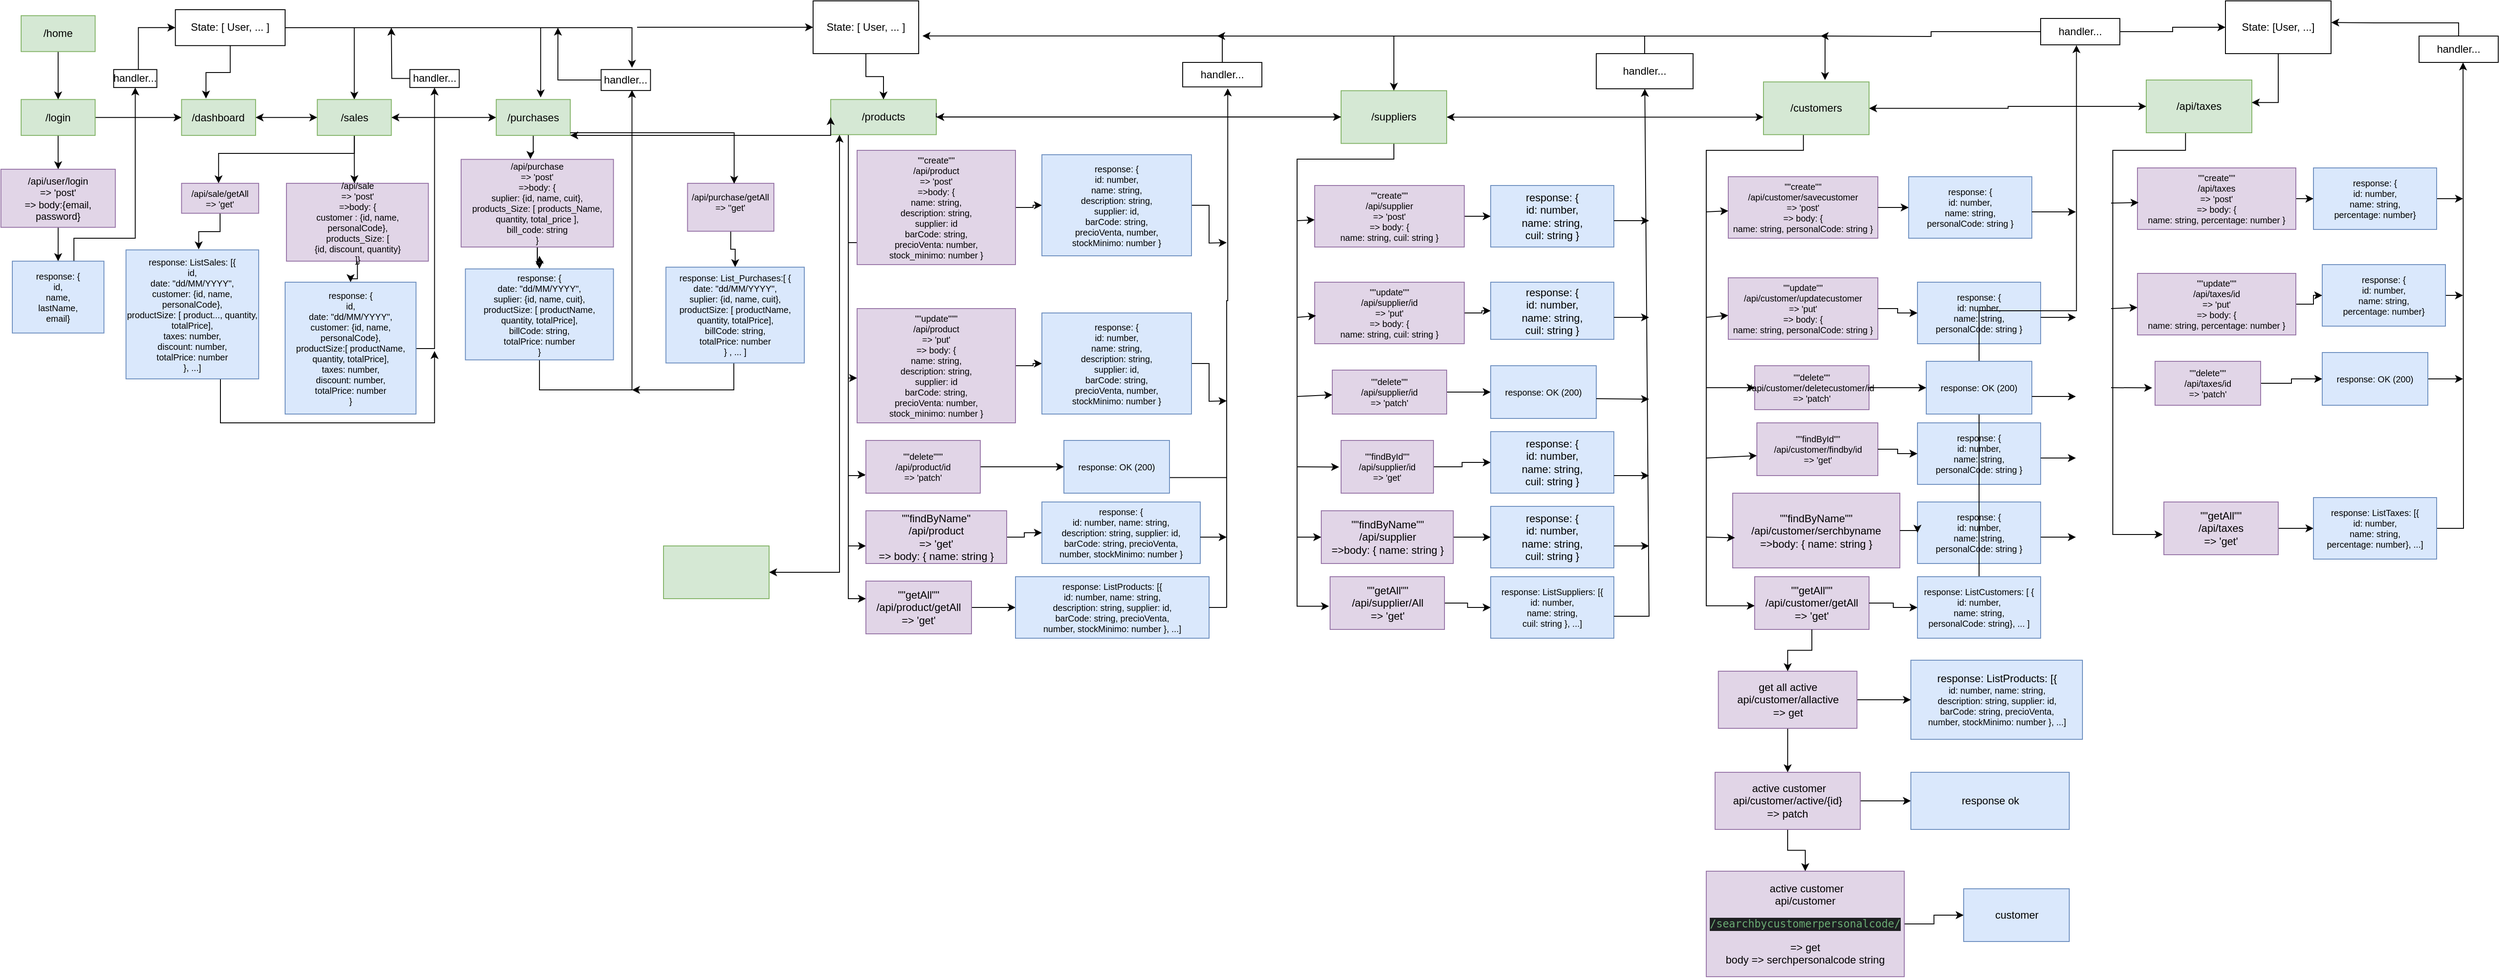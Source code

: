 <mxfile version="24.4.9" type="device">
  <diagram name="Page-1" id="dTon7C1wlRxbVaWyikY0">
    <mxGraphModel dx="428" dy="307" grid="1" gridSize="10" guides="1" tooltips="1" connect="1" arrows="1" fold="1" page="1" pageScale="1" pageWidth="1920" pageHeight="1200" math="0" shadow="0">
      <root>
        <mxCell id="0" />
        <mxCell id="1" parent="0" />
        <mxCell id="SY82mL4uzIX1fNqr7_6c-193" style="edgeStyle=orthogonalEdgeStyle;rounded=0;orthogonalLoop=1;jettySize=auto;html=1;entryX=-0.011;entryY=0.617;entryDx=0;entryDy=0;entryPerimeter=0;exitX=0.372;exitY=1.005;exitDx=0;exitDy=0;exitPerimeter=0;" parent="1" source="SY82mL4uzIX1fNqr7_6c-186" target="SY82mL4uzIX1fNqr7_6c-191" edge="1">
          <mxGeometry relative="1" as="geometry">
            <mxPoint x="2480" y="200" as="targetPoint" />
            <Array as="points">
              <mxPoint x="2525" y="190" />
              <mxPoint x="2442" y="190" />
              <mxPoint x="2442" y="627" />
            </Array>
          </mxGeometry>
        </mxCell>
        <mxCell id="SY82mL4uzIX1fNqr7_6c-186" value="/api/taxes" style="rounded=0;whiteSpace=wrap;html=1;fillColor=#d5e8d4;strokeColor=#82b366;" parent="1" vertex="1">
          <mxGeometry x="2480" y="110" width="120" height="60" as="geometry" />
        </mxCell>
        <mxCell id="SY82mL4uzIX1fNqr7_6c-207" value="" style="edgeStyle=orthogonalEdgeStyle;rounded=0;orthogonalLoop=1;jettySize=auto;html=1;" parent="1" source="SY82mL4uzIX1fNqr7_6c-187" target="SY82mL4uzIX1fNqr7_6c-198" edge="1">
          <mxGeometry relative="1" as="geometry" />
        </mxCell>
        <mxCell id="SY82mL4uzIX1fNqr7_6c-187" value="&quot;&quot;create&quot;&quot;&lt;div style=&quot;font-size: 10px;&quot;&gt;/api/taxes&lt;/div&gt;&lt;div style=&quot;font-size: 10px;&quot;&gt;=&amp;gt; &#39;post&#39;&lt;/div&gt;&lt;div style=&quot;font-size: 10px;&quot;&gt;=&amp;gt; body: {&lt;/div&gt;&lt;div style=&quot;font-size: 10px;&quot;&gt;name: string,&amp;nbsp;&lt;span style=&quot;background-color: initial;&quot;&gt;percentage: number&amp;nbsp;&lt;/span&gt;&lt;span style=&quot;background-color: initial;&quot;&gt;}&lt;/span&gt;&lt;/div&gt;" style="rounded=0;whiteSpace=wrap;html=1;fillColor=#e1d5e7;strokeColor=#9673a6;fontSize=10;" parent="1" vertex="1">
          <mxGeometry x="2470" y="210" width="180" height="70" as="geometry" />
        </mxCell>
        <mxCell id="SY82mL4uzIX1fNqr7_6c-206" value="" style="edgeStyle=orthogonalEdgeStyle;rounded=0;orthogonalLoop=1;jettySize=auto;html=1;" parent="1" source="SY82mL4uzIX1fNqr7_6c-188" target="SY82mL4uzIX1fNqr7_6c-199" edge="1">
          <mxGeometry relative="1" as="geometry" />
        </mxCell>
        <mxCell id="SY82mL4uzIX1fNqr7_6c-188" value="&quot;&quot;update&quot;&quot;&lt;div style=&quot;font-size: 10px;&quot;&gt;/api/taxes/id&lt;/div&gt;&lt;div style=&quot;font-size: 10px;&quot;&gt;=&amp;gt; &#39;put&#39;&lt;/div&gt;&lt;div style=&quot;font-size: 10px;&quot;&gt;=&amp;gt; body: {&lt;/div&gt;&lt;div style=&quot;font-size: 10px;&quot;&gt;name: string,&amp;nbsp;&lt;span style=&quot;background-color: initial;&quot;&gt;percentage: number&amp;nbsp;&lt;/span&gt;&lt;span style=&quot;background-color: initial;&quot;&gt;}&lt;/span&gt;&lt;/div&gt;" style="rounded=0;whiteSpace=wrap;html=1;fillColor=#e1d5e7;strokeColor=#9673a6;fontSize=10;" parent="1" vertex="1">
          <mxGeometry x="2470" y="330" width="180" height="70" as="geometry" />
        </mxCell>
        <mxCell id="SY82mL4uzIX1fNqr7_6c-203" value="" style="edgeStyle=orthogonalEdgeStyle;rounded=0;orthogonalLoop=1;jettySize=auto;html=1;" parent="1" source="SY82mL4uzIX1fNqr7_6c-189" target="SY82mL4uzIX1fNqr7_6c-202" edge="1">
          <mxGeometry relative="1" as="geometry" />
        </mxCell>
        <mxCell id="SY82mL4uzIX1fNqr7_6c-189" value="&quot;&quot;delete&quot;&quot;&lt;div style=&quot;font-size: 10px;&quot;&gt;/api/taxes/id&lt;/div&gt;&lt;div style=&quot;font-size: 10px;&quot;&gt;=&amp;gt; &#39;patch&#39;&lt;/div&gt;" style="rounded=0;whiteSpace=wrap;html=1;fillColor=#e1d5e7;strokeColor=#9673a6;fontSize=10;" parent="1" vertex="1">
          <mxGeometry x="2490" y="430" width="120" height="50" as="geometry" />
        </mxCell>
        <mxCell id="SY82mL4uzIX1fNqr7_6c-205" value="" style="edgeStyle=orthogonalEdgeStyle;rounded=0;orthogonalLoop=1;jettySize=auto;html=1;" parent="1" source="SY82mL4uzIX1fNqr7_6c-191" target="SY82mL4uzIX1fNqr7_6c-201" edge="1">
          <mxGeometry relative="1" as="geometry" />
        </mxCell>
        <mxCell id="SY82mL4uzIX1fNqr7_6c-191" value="&quot;&quot;getAll&quot;&quot;&lt;div&gt;/api/taxes&lt;/div&gt;&lt;div&gt;=&amp;gt; &#39;get&#39;&lt;span style=&quot;color: rgba(0, 0, 0, 0); font-family: monospace; font-size: 0px; text-align: start; text-wrap: nowrap; background-color: initial;&quot;&gt;%3CmxGraphModel%3E%3Croot%3E%3CmxCell%20id%3D%220%22%2F%3E%3CmxCell%20id%3D%221%22%20parent%3D%220%22%2F%3E%3CmxCell%20id%3D%222%22%20value%3D%22%26quot%3B%26quot%3BfindByName%26quot%3B%26quot%3B%26lt%3Bdiv%26gt%3B%2Fapi%2Fsupplier%26lt%3B%2Fdiv%26gt%3B%26lt%3Bdiv%26gt%3B%3D%26amp%3Bgt%3Bbody%3A%20%7B%20name%3A%20string%26amp%3Bnbsp%3B%26lt%3Bspan%20style%3D%26quot%3Bbackground-color%3A%20initial%3B%26quot%3B%26gt%3B%7D%26lt%3B%2Fspan%26gt%3B%26lt%3B%2Fdiv%26gt%3B%22%20style%3D%22rounded%3D0%3BwhiteSpace%3Dwrap%3Bhtml%3D1%3BfillColor%3D%23e1d5e7%3BstrokeColor%3D%239673a6%3B%22%20vertex%3D%221%22%20parent%3D%221%22%3E%3CmxGeometry%20x%3D%221542.5%22%20y%3D%22600%22%20width%3D%22150%22%20height%3D%2260%22%20as%3D%22geometry%22%2F%3E%3C%2FmxCell%3E%3C%2Froot%3E%3C%2FmxGraphModel%3E&lt;/span&gt;&lt;/div&gt;" style="rounded=0;whiteSpace=wrap;html=1;fillColor=#e1d5e7;strokeColor=#9673a6;" parent="1" vertex="1">
          <mxGeometry x="2500" y="590" width="130" height="60" as="geometry" />
        </mxCell>
        <mxCell id="SY82mL4uzIX1fNqr7_6c-192" style="edgeStyle=orthogonalEdgeStyle;rounded=0;orthogonalLoop=1;jettySize=auto;html=1;entryX=0;entryY=0.5;entryDx=0;entryDy=0;startArrow=classic;startFill=1;" parent="1" source="SY82mL4uzIX1fNqr7_6c-138" target="SY82mL4uzIX1fNqr7_6c-186" edge="1">
          <mxGeometry relative="1" as="geometry">
            <Array as="points">
              <mxPoint x="2323" y="142" />
              <mxPoint x="2323" y="140" />
            </Array>
          </mxGeometry>
        </mxCell>
        <mxCell id="SY82mL4uzIX1fNqr7_6c-195" value="" style="endArrow=classic;html=1;rounded=0;entryX=-0.027;entryY=0.604;entryDx=0;entryDy=0;entryPerimeter=0;" parent="1" target="SY82mL4uzIX1fNqr7_6c-189" edge="1">
          <mxGeometry width="50" height="50" relative="1" as="geometry">
            <mxPoint x="2440" y="460" as="sourcePoint" />
            <mxPoint x="2490" y="410" as="targetPoint" />
          </mxGeometry>
        </mxCell>
        <mxCell id="SY82mL4uzIX1fNqr7_6c-196" value="" style="endArrow=classic;html=1;rounded=0;" parent="1" target="SY82mL4uzIX1fNqr7_6c-188" edge="1">
          <mxGeometry width="50" height="50" relative="1" as="geometry">
            <mxPoint x="2440" y="370" as="sourcePoint" />
            <mxPoint x="2490" y="320" as="targetPoint" />
          </mxGeometry>
        </mxCell>
        <mxCell id="SY82mL4uzIX1fNqr7_6c-197" value="" style="endArrow=classic;html=1;rounded=0;entryX=0.007;entryY=0.563;entryDx=0;entryDy=0;entryPerimeter=0;" parent="1" target="SY82mL4uzIX1fNqr7_6c-187" edge="1">
          <mxGeometry width="50" height="50" relative="1" as="geometry">
            <mxPoint x="2440" y="250" as="sourcePoint" />
            <mxPoint x="2490" y="200" as="targetPoint" />
          </mxGeometry>
        </mxCell>
        <mxCell id="SY82mL4uzIX1fNqr7_6c-212" style="edgeStyle=orthogonalEdgeStyle;rounded=0;orthogonalLoop=1;jettySize=auto;html=1;" parent="1" source="SY82mL4uzIX1fNqr7_6c-198" edge="1">
          <mxGeometry relative="1" as="geometry">
            <mxPoint x="2840" y="245" as="targetPoint" />
          </mxGeometry>
        </mxCell>
        <mxCell id="SY82mL4uzIX1fNqr7_6c-198" value="response: {&lt;div style=&quot;font-size: 10px;&quot;&gt;id: number,&lt;br style=&quot;font-size: 10px;&quot;&gt;&lt;div style=&quot;font-size: 10px;&quot;&gt;name: string,&lt;/div&gt;&lt;div style=&quot;font-size: 10px;&quot;&gt;&lt;span style=&quot;background-color: initial;&quot;&gt;percentage&lt;/span&gt;: number&lt;span style=&quot;background-color: initial; font-size: 10px;&quot;&gt;}&lt;/span&gt;&lt;/div&gt;&lt;/div&gt;" style="rounded=0;whiteSpace=wrap;html=1;fillColor=#dae8fc;strokeColor=#6c8ebf;fontSize=10;" parent="1" vertex="1">
          <mxGeometry x="2670" y="210" width="140" height="70" as="geometry" />
        </mxCell>
        <mxCell id="SY82mL4uzIX1fNqr7_6c-211" style="edgeStyle=orthogonalEdgeStyle;rounded=0;orthogonalLoop=1;jettySize=auto;html=1;" parent="1" source="SY82mL4uzIX1fNqr7_6c-199" edge="1">
          <mxGeometry relative="1" as="geometry">
            <mxPoint x="2840" y="355" as="targetPoint" />
          </mxGeometry>
        </mxCell>
        <mxCell id="SY82mL4uzIX1fNqr7_6c-199" value="response: {&lt;div style=&quot;font-size: 10px;&quot;&gt;id: number,&lt;br style=&quot;font-size: 10px;&quot;&gt;&lt;div style=&quot;font-size: 10px;&quot;&gt;name: string,&lt;/div&gt;&lt;div style=&quot;font-size: 10px;&quot;&gt;&lt;span style=&quot;background-color: initial;&quot;&gt;percentage&lt;/span&gt;: number&lt;span style=&quot;background-color: initial; font-size: 10px;&quot;&gt;}&lt;/span&gt;&lt;/div&gt;&lt;/div&gt;" style="rounded=0;whiteSpace=wrap;html=1;fillColor=#dae8fc;strokeColor=#6c8ebf;fontSize=10;" parent="1" vertex="1">
          <mxGeometry x="2680" y="320" width="140" height="70" as="geometry" />
        </mxCell>
        <mxCell id="SY82mL4uzIX1fNqr7_6c-208" style="edgeStyle=orthogonalEdgeStyle;rounded=0;orthogonalLoop=1;jettySize=auto;html=1;" parent="1" source="SY82mL4uzIX1fNqr7_6c-201" edge="1">
          <mxGeometry relative="1" as="geometry">
            <mxPoint x="2840" y="90" as="targetPoint" />
          </mxGeometry>
        </mxCell>
        <mxCell id="SY82mL4uzIX1fNqr7_6c-201" value="response: ListTaxes: [{&lt;div style=&quot;font-size: 10px;&quot;&gt;id: number,&lt;br style=&quot;font-size: 10px;&quot;&gt;&lt;div style=&quot;font-size: 10px;&quot;&gt;name: string,&lt;/div&gt;&lt;div style=&quot;font-size: 10px;&quot;&gt;&lt;span style=&quot;background-color: initial;&quot;&gt;percentage&lt;/span&gt;: number&lt;span style=&quot;background-color: initial; font-size: 10px;&quot;&gt;}, ...]&lt;/span&gt;&lt;/div&gt;&lt;/div&gt;" style="rounded=0;whiteSpace=wrap;html=1;fillColor=#dae8fc;strokeColor=#6c8ebf;fontSize=10;" parent="1" vertex="1">
          <mxGeometry x="2670" y="585" width="140" height="70" as="geometry" />
        </mxCell>
        <mxCell id="SY82mL4uzIX1fNqr7_6c-210" style="edgeStyle=orthogonalEdgeStyle;rounded=0;orthogonalLoop=1;jettySize=auto;html=1;" parent="1" source="SY82mL4uzIX1fNqr7_6c-202" edge="1">
          <mxGeometry relative="1" as="geometry">
            <mxPoint x="2840" y="450" as="targetPoint" />
          </mxGeometry>
        </mxCell>
        <mxCell id="SY82mL4uzIX1fNqr7_6c-202" value="response: OK (200)" style="rounded=0;whiteSpace=wrap;html=1;fillColor=#dae8fc;strokeColor=#6c8ebf;fontSize=10;" parent="1" vertex="1">
          <mxGeometry x="2680" y="420" width="120" height="60" as="geometry" />
        </mxCell>
        <mxCell id="SY82mL4uzIX1fNqr7_6c-185" value="" style="group;movable=1;resizable=1;rotatable=1;deletable=1;editable=1;locked=0;connectable=1;" parent="1" vertex="1" connectable="0">
          <mxGeometry x="65" y="20" width="2375" height="725" as="geometry" />
        </mxCell>
        <mxCell id="SY82mL4uzIX1fNqr7_6c-150" value="" style="group" parent="SY82mL4uzIX1fNqr7_6c-185" vertex="1" connectable="0">
          <mxGeometry width="2140" height="725" as="geometry" />
        </mxCell>
        <mxCell id="SY82mL4uzIX1fNqr7_6c-60" value="" style="group" parent="SY82mL4uzIX1fNqr7_6c-150" vertex="1" connectable="0">
          <mxGeometry y="10" width="890" height="490" as="geometry" />
        </mxCell>
        <mxCell id="SY82mL4uzIX1fNqr7_6c-8" value="" style="edgeStyle=orthogonalEdgeStyle;rounded=0;orthogonalLoop=1;jettySize=auto;html=1;" parent="SY82mL4uzIX1fNqr7_6c-60" source="SY82mL4uzIX1fNqr7_6c-1" target="SY82mL4uzIX1fNqr7_6c-7" edge="1">
          <mxGeometry relative="1" as="geometry" />
        </mxCell>
        <mxCell id="SY82mL4uzIX1fNqr7_6c-52" style="edgeStyle=orthogonalEdgeStyle;rounded=0;orthogonalLoop=1;jettySize=auto;html=1;entryX=0;entryY=0.5;entryDx=0;entryDy=0;" parent="SY82mL4uzIX1fNqr7_6c-60" source="SY82mL4uzIX1fNqr7_6c-1" target="SY82mL4uzIX1fNqr7_6c-4" edge="1">
          <mxGeometry relative="1" as="geometry" />
        </mxCell>
        <mxCell id="SY82mL4uzIX1fNqr7_6c-1" value="/login" style="rounded=0;whiteSpace=wrap;html=1;fillColor=#d5e8d4;strokeColor=#82b366;" parent="SY82mL4uzIX1fNqr7_6c-60" vertex="1">
          <mxGeometry y="102.174" width="84.143" height="40.87" as="geometry" />
        </mxCell>
        <mxCell id="SY82mL4uzIX1fNqr7_6c-3" value="" style="edgeStyle=orthogonalEdgeStyle;rounded=0;orthogonalLoop=1;jettySize=auto;html=1;" parent="SY82mL4uzIX1fNqr7_6c-60" source="SY82mL4uzIX1fNqr7_6c-2" target="SY82mL4uzIX1fNqr7_6c-1" edge="1">
          <mxGeometry relative="1" as="geometry" />
        </mxCell>
        <mxCell id="SY82mL4uzIX1fNqr7_6c-2" value="/home" style="rounded=0;whiteSpace=wrap;html=1;fillColor=#d5e8d4;strokeColor=#82b366;" parent="SY82mL4uzIX1fNqr7_6c-60" vertex="1">
          <mxGeometry y="6.812" width="84.143" height="40.87" as="geometry" />
        </mxCell>
        <mxCell id="SY82mL4uzIX1fNqr7_6c-4" value="/dashboard" style="rounded=0;whiteSpace=wrap;html=1;fillColor=#d5e8d4;strokeColor=#82b366;" parent="SY82mL4uzIX1fNqr7_6c-60" vertex="1">
          <mxGeometry x="182.311" y="102.174" width="84.143" height="40.87" as="geometry" />
        </mxCell>
        <mxCell id="SY82mL4uzIX1fNqr7_6c-10" value="" style="edgeStyle=orthogonalEdgeStyle;rounded=0;orthogonalLoop=1;jettySize=auto;html=1;" parent="SY82mL4uzIX1fNqr7_6c-60" source="SY82mL4uzIX1fNqr7_6c-7" target="SY82mL4uzIX1fNqr7_6c-9" edge="1">
          <mxGeometry relative="1" as="geometry" />
        </mxCell>
        <mxCell id="SY82mL4uzIX1fNqr7_6c-7" value="/api/user/login&lt;div style=&quot;font-size: 11px;&quot;&gt;=&amp;gt; &#39;post&#39;&lt;/div&gt;&lt;div style=&quot;font-size: 11px;&quot;&gt;=&amp;gt; body:{&lt;span style=&quot;background-color: initial; font-size: 11px;&quot;&gt;email, password&lt;/span&gt;&lt;span style=&quot;background-color: initial; font-size: 11px;&quot;&gt;}&lt;/span&gt;&lt;/div&gt;" style="rounded=0;whiteSpace=wrap;html=1;fillColor=#e1d5e7;strokeColor=#9673a6;fontSize=11;" parent="SY82mL4uzIX1fNqr7_6c-60" vertex="1">
          <mxGeometry x="-22.93" y="181.52" width="130" height="66.09" as="geometry" />
        </mxCell>
        <mxCell id="SY82mL4uzIX1fNqr7_6c-11" style="edgeStyle=orthogonalEdgeStyle;rounded=0;orthogonalLoop=1;jettySize=auto;html=1;entryX=0.5;entryY=1;entryDx=0;entryDy=0;" parent="SY82mL4uzIX1fNqr7_6c-60" source="SY82mL4uzIX1fNqr7_6c-9" target="SY82mL4uzIX1fNqr7_6c-13" edge="1">
          <mxGeometry relative="1" as="geometry">
            <mxPoint x="-35.06" y="143.043" as="targetPoint" />
            <Array as="points">
              <mxPoint x="60" y="260" />
              <mxPoint x="130" y="260" />
            </Array>
          </mxGeometry>
        </mxCell>
        <mxCell id="SY82mL4uzIX1fNqr7_6c-9" value="response: {&lt;div style=&quot;font-size: 10px;&quot;&gt;id,&lt;/div&gt;&lt;div style=&quot;font-size: 10px;&quot;&gt;name,&lt;/div&gt;&lt;div style=&quot;font-size: 10px;&quot;&gt;lastName,&lt;/div&gt;&lt;div style=&quot;font-size: 10px;&quot;&gt;email}&lt;/div&gt;" style="rounded=0;whiteSpace=wrap;html=1;fillColor=#dae8fc;strokeColor=#6c8ebf;fontSize=10;" parent="SY82mL4uzIX1fNqr7_6c-60" vertex="1">
          <mxGeometry x="-10" y="286.09" width="104.14" height="81.74" as="geometry" />
        </mxCell>
        <mxCell id="SY82mL4uzIX1fNqr7_6c-32" style="edgeStyle=orthogonalEdgeStyle;rounded=0;orthogonalLoop=1;jettySize=auto;html=1;entryX=0;entryY=0.5;entryDx=0;entryDy=0;" parent="SY82mL4uzIX1fNqr7_6c-60" source="SY82mL4uzIX1fNqr7_6c-13" target="SY82mL4uzIX1fNqr7_6c-15" edge="1">
          <mxGeometry relative="1" as="geometry">
            <mxPoint x="136.733" y="20.435" as="targetPoint" />
            <Array as="points">
              <mxPoint x="133.227" y="20.435" />
            </Array>
          </mxGeometry>
        </mxCell>
        <mxCell id="SY82mL4uzIX1fNqr7_6c-13" value="handler..." style="rounded=0;whiteSpace=wrap;html=1;" parent="SY82mL4uzIX1fNqr7_6c-60" vertex="1">
          <mxGeometry x="105.179" y="68.116" width="49.084" height="20.435" as="geometry" />
        </mxCell>
        <mxCell id="SY82mL4uzIX1fNqr7_6c-16" style="edgeStyle=orthogonalEdgeStyle;rounded=0;orthogonalLoop=1;jettySize=auto;html=1;entryX=0.33;entryY=-0.026;entryDx=0;entryDy=0;entryPerimeter=0;" parent="SY82mL4uzIX1fNqr7_6c-60" source="SY82mL4uzIX1fNqr7_6c-15" target="SY82mL4uzIX1fNqr7_6c-4" edge="1">
          <mxGeometry relative="1" as="geometry">
            <mxPoint x="245.418" y="95.362" as="targetPoint" />
            <Array as="points" />
          </mxGeometry>
        </mxCell>
        <mxCell id="SY82mL4uzIX1fNqr7_6c-34" style="edgeStyle=orthogonalEdgeStyle;rounded=0;orthogonalLoop=1;jettySize=auto;html=1;entryX=0.5;entryY=0;entryDx=0;entryDy=0;" parent="SY82mL4uzIX1fNqr7_6c-60" source="SY82mL4uzIX1fNqr7_6c-15" target="SY82mL4uzIX1fNqr7_6c-21" edge="1">
          <mxGeometry relative="1" as="geometry" />
        </mxCell>
        <mxCell id="SY82mL4uzIX1fNqr7_6c-51" style="edgeStyle=orthogonalEdgeStyle;rounded=0;orthogonalLoop=1;jettySize=auto;html=1;entryX=0.625;entryY=-0.086;entryDx=0;entryDy=0;entryPerimeter=0;" parent="SY82mL4uzIX1fNqr7_6c-60" source="SY82mL4uzIX1fNqr7_6c-15" target="SY82mL4uzIX1fNqr7_6c-48" edge="1">
          <mxGeometry relative="1" as="geometry">
            <mxPoint x="694.183" y="20.435" as="targetPoint" />
          </mxGeometry>
        </mxCell>
        <mxCell id="SY82mL4uzIX1fNqr7_6c-15" value="State: [&amp;nbsp;&lt;span style=&quot;background-color: initial;&quot;&gt;User, ... ]&lt;/span&gt;" style="rounded=0;whiteSpace=wrap;html=1;" parent="SY82mL4uzIX1fNqr7_6c-60" vertex="1">
          <mxGeometry x="175.3" width="124.7" height="40.87" as="geometry" />
        </mxCell>
        <mxCell id="SY82mL4uzIX1fNqr7_6c-24" value="" style="edgeStyle=orthogonalEdgeStyle;rounded=0;orthogonalLoop=1;jettySize=auto;html=1;entryX=0.479;entryY=-0.002;entryDx=0;entryDy=0;entryPerimeter=0;" parent="SY82mL4uzIX1fNqr7_6c-60" source="SY82mL4uzIX1fNqr7_6c-21" target="SY82mL4uzIX1fNqr7_6c-23" edge="1">
          <mxGeometry relative="1" as="geometry" />
        </mxCell>
        <mxCell id="SY82mL4uzIX1fNqr7_6c-39" style="edgeStyle=orthogonalEdgeStyle;rounded=0;orthogonalLoop=1;jettySize=auto;html=1;entryX=0.48;entryY=0;entryDx=0;entryDy=0;entryPerimeter=0;" parent="SY82mL4uzIX1fNqr7_6c-60" source="SY82mL4uzIX1fNqr7_6c-21" target="SY82mL4uzIX1fNqr7_6c-36" edge="1">
          <mxGeometry relative="1" as="geometry">
            <mxPoint x="238.406" y="183.913" as="targetPoint" />
            <Array as="points">
              <mxPoint x="378.645" y="163.478" />
              <mxPoint x="224.382" y="163.478" />
            </Array>
          </mxGeometry>
        </mxCell>
        <mxCell id="SY82mL4uzIX1fNqr7_6c-42" style="edgeStyle=orthogonalEdgeStyle;rounded=0;orthogonalLoop=1;jettySize=auto;html=1;entryX=0;entryY=0.5;entryDx=0;entryDy=0;startArrow=classic;startFill=1;" parent="SY82mL4uzIX1fNqr7_6c-60" source="SY82mL4uzIX1fNqr7_6c-21" target="SY82mL4uzIX1fNqr7_6c-35" edge="1">
          <mxGeometry relative="1" as="geometry" />
        </mxCell>
        <mxCell id="SY82mL4uzIX1fNqr7_6c-21" value="/sales" style="rounded=0;whiteSpace=wrap;html=1;fillColor=#d5e8d4;strokeColor=#82b366;" parent="SY82mL4uzIX1fNqr7_6c-60" vertex="1">
          <mxGeometry x="336.574" y="102.174" width="84.143" height="40.87" as="geometry" />
        </mxCell>
        <mxCell id="SY82mL4uzIX1fNqr7_6c-46" value="" style="edgeStyle=orthogonalEdgeStyle;rounded=0;orthogonalLoop=1;jettySize=auto;html=1;" parent="SY82mL4uzIX1fNqr7_6c-60" source="SY82mL4uzIX1fNqr7_6c-23" target="SY82mL4uzIX1fNqr7_6c-25" edge="1">
          <mxGeometry relative="1" as="geometry" />
        </mxCell>
        <mxCell id="SY82mL4uzIX1fNqr7_6c-23" value="/api/sale&#xa;=&amp;gt; &#39;post&#39;&#xa;=&amp;gt;body: {&#xa;customer : {id, name, personalCode},&#xa;products_Size: [&#xa;{id, discount, quantity}&#xa;]}" style="rounded=0;fillColor=#e1d5e7;strokeColor=#9673a6;html=1;whiteSpace=wrap;fontSize=10;" parent="SY82mL4uzIX1fNqr7_6c-60" vertex="1">
          <mxGeometry x="301.514" y="197.536" width="161.275" height="88.551" as="geometry" />
        </mxCell>
        <mxCell id="SY82mL4uzIX1fNqr7_6c-29" style="edgeStyle=orthogonalEdgeStyle;rounded=0;orthogonalLoop=1;jettySize=auto;html=1;entryX=0.5;entryY=1;entryDx=0;entryDy=0;" parent="SY82mL4uzIX1fNqr7_6c-60" target="SY82mL4uzIX1fNqr7_6c-27" edge="1">
          <mxGeometry relative="1" as="geometry">
            <mxPoint x="469.801" y="95.362" as="targetPoint" />
            <mxPoint x="350.598" y="385.489" as="sourcePoint" />
            <Array as="points">
              <mxPoint x="469.801" y="385.536" />
            </Array>
          </mxGeometry>
        </mxCell>
        <mxCell id="SY82mL4uzIX1fNqr7_6c-25" value="response: {&lt;div style=&quot;font-size: 10px;&quot;&gt;id,&lt;br style=&quot;font-size: 10px;&quot;&gt;&lt;div style=&quot;font-size: 10px;&quot;&gt;date: &quot;dd/MM/YYYY&quot;,&lt;/div&gt;&lt;div style=&quot;font-size: 10px;&quot;&gt;customer: {id, name, personalCode},&lt;/div&gt;&lt;div style=&quot;font-size: 10px;&quot;&gt;productSize:[ productName, quantity, totalPrice],&lt;/div&gt;&lt;div style=&quot;font-size: 10px;&quot;&gt;taxes: number,&lt;/div&gt;&lt;div style=&quot;font-size: 10px;&quot;&gt;&lt;span style=&quot;background-color: initial; font-size: 10px;&quot;&gt;discount: number,&lt;/span&gt;&lt;/div&gt;&lt;div style=&quot;font-size: 10px;&quot;&gt;&lt;span style=&quot;background-color: initial; font-size: 10px;&quot;&gt;totalPrice: number&lt;/span&gt;&lt;/div&gt;&lt;div style=&quot;font-size: 10px;&quot;&gt;&lt;span style=&quot;background-color: initial; font-size: 10px;&quot;&gt;}&lt;/span&gt;&lt;/div&gt;&lt;/div&gt;" style="rounded=0;whiteSpace=wrap;html=1;fillColor=#dae8fc;strokeColor=#6c8ebf;fontSize=10;" parent="SY82mL4uzIX1fNqr7_6c-60" vertex="1">
          <mxGeometry x="300" y="310" width="148.76" height="150" as="geometry" />
        </mxCell>
        <mxCell id="SY82mL4uzIX1fNqr7_6c-27" value="handler..." style="rounded=0;whiteSpace=wrap;html=1;" parent="SY82mL4uzIX1fNqr7_6c-60" vertex="1">
          <mxGeometry x="441.753" y="68.116" width="56.096" height="20.435" as="geometry" />
        </mxCell>
        <mxCell id="SY82mL4uzIX1fNqr7_6c-33" style="edgeStyle=orthogonalEdgeStyle;rounded=0;orthogonalLoop=1;jettySize=auto;html=1;" parent="SY82mL4uzIX1fNqr7_6c-60" source="SY82mL4uzIX1fNqr7_6c-27" edge="1">
          <mxGeometry relative="1" as="geometry">
            <mxPoint x="420.717" y="20.435" as="targetPoint" />
          </mxGeometry>
        </mxCell>
        <mxCell id="SY82mL4uzIX1fNqr7_6c-22" value="" style="rounded=0;orthogonalLoop=1;jettySize=auto;html=1;elbow=vertical;flowAnimation=0;strokeColor=default;curved=0;startArrow=classic;startFill=1;" parent="SY82mL4uzIX1fNqr7_6c-60" source="SY82mL4uzIX1fNqr7_6c-4" target="SY82mL4uzIX1fNqr7_6c-21" edge="1">
          <mxGeometry relative="1" as="geometry" />
        </mxCell>
        <mxCell id="SY82mL4uzIX1fNqr7_6c-53" value="" style="edgeStyle=orthogonalEdgeStyle;rounded=0;orthogonalLoop=1;jettySize=auto;html=1;entryX=0.455;entryY=-0.004;entryDx=0;entryDy=0;entryPerimeter=0;" parent="SY82mL4uzIX1fNqr7_6c-60" source="SY82mL4uzIX1fNqr7_6c-35" target="SY82mL4uzIX1fNqr7_6c-44" edge="1">
          <mxGeometry relative="1" as="geometry" />
        </mxCell>
        <mxCell id="SY82mL4uzIX1fNqr7_6c-35" value="/purchases" style="rounded=0;whiteSpace=wrap;html=1;fillColor=#d5e8d4;strokeColor=#82b366;" parent="SY82mL4uzIX1fNqr7_6c-60" vertex="1">
          <mxGeometry x="539.92" y="102.174" width="84.143" height="40.87" as="geometry" />
        </mxCell>
        <mxCell id="SY82mL4uzIX1fNqr7_6c-38" value="" style="edgeStyle=orthogonalEdgeStyle;rounded=0;orthogonalLoop=1;jettySize=auto;html=1;entryX=0.548;entryY=-0.004;entryDx=0;entryDy=0;entryPerimeter=0;" parent="SY82mL4uzIX1fNqr7_6c-60" source="SY82mL4uzIX1fNqr7_6c-36" target="SY82mL4uzIX1fNqr7_6c-37" edge="1">
          <mxGeometry relative="1" as="geometry" />
        </mxCell>
        <mxCell id="SY82mL4uzIX1fNqr7_6c-36" value="/api/sale/getAll&lt;div style=&quot;font-size: 10px;&quot;&gt;=&amp;gt; &#39;get&#39;&lt;/div&gt;" style="rounded=0;whiteSpace=wrap;html=1;fillColor=#e1d5e7;strokeColor=#9673a6;fontSize=10;" parent="SY82mL4uzIX1fNqr7_6c-60" vertex="1">
          <mxGeometry x="182.311" y="197.536" width="87.649" height="34.058" as="geometry" />
        </mxCell>
        <mxCell id="SY82mL4uzIX1fNqr7_6c-41" style="edgeStyle=orthogonalEdgeStyle;rounded=0;orthogonalLoop=1;jettySize=auto;html=1;" parent="SY82mL4uzIX1fNqr7_6c-60" source="SY82mL4uzIX1fNqr7_6c-37" edge="1">
          <mxGeometry relative="1" as="geometry">
            <mxPoint x="469.801" y="388.261" as="targetPoint" />
            <Array as="points">
              <mxPoint x="226.486" y="470" />
            </Array>
          </mxGeometry>
        </mxCell>
        <mxCell id="SY82mL4uzIX1fNqr7_6c-37" value="&lt;div style=&quot;font-size: 10px;&quot;&gt;&lt;span style=&quot;background-color: initial; font-size: 10px;&quot;&gt;&lt;font style=&quot;font-size: 10px;&quot;&gt;response: ListSales: [{&lt;/font&gt;&lt;/span&gt;&lt;/div&gt;&lt;div style=&quot;font-size: 10px;&quot;&gt;&lt;font style=&quot;font-size: 10px;&quot;&gt;id,&lt;/font&gt;&lt;/div&gt;&lt;div style=&quot;font-size: 10px;&quot;&gt;&lt;font style=&quot;font-size: 10px;&quot;&gt;date: &quot;dd/MM/YYYY&quot;,&lt;/font&gt;&lt;/div&gt;&lt;div style=&quot;font-size: 10px;&quot;&gt;&lt;font style=&quot;font-size: 10px;&quot;&gt;customer: {id, name, personalCode},&lt;/font&gt;&lt;/div&gt;&lt;div style=&quot;font-size: 10px;&quot;&gt;&lt;font style=&quot;font-size: 10px;&quot;&gt;productSize: [ product..., quantity, totalPrice],&lt;/font&gt;&lt;/div&gt;&lt;div style=&quot;font-size: 10px;&quot;&gt;&lt;font style=&quot;font-size: 10px;&quot;&gt;taxes: number,&lt;/font&gt;&lt;/div&gt;&lt;div style=&quot;font-size: 10px;&quot;&gt;&lt;font style=&quot;font-size: 10px;&quot;&gt;discount: number,&lt;/font&gt;&lt;/div&gt;&lt;div style=&quot;font-size: 10px;&quot;&gt;&lt;font style=&quot;font-size: 10px;&quot;&gt;totalPrice: number&lt;/font&gt;&lt;/div&gt;&lt;div style=&quot;font-size: 10px;&quot;&gt;&lt;font style=&quot;font-size: 10px;&quot;&gt;}, ...]&lt;/font&gt;&lt;/div&gt;" style="rounded=0;whiteSpace=wrap;html=1;fillColor=#dae8fc;strokeColor=#6c8ebf;align=center;fontSize=10;" parent="SY82mL4uzIX1fNqr7_6c-60" vertex="1">
          <mxGeometry x="119.2" y="273.26" width="150.76" height="146.74" as="geometry" />
        </mxCell>
        <mxCell id="SY82mL4uzIX1fNqr7_6c-43" style="edgeStyle=orthogonalEdgeStyle;rounded=0;orthogonalLoop=1;jettySize=auto;html=1;entryX=0.6;entryY=-0.056;entryDx=0;entryDy=0;entryPerimeter=0;" parent="SY82mL4uzIX1fNqr7_6c-60" source="SY82mL4uzIX1fNqr7_6c-15" target="SY82mL4uzIX1fNqr7_6c-35" edge="1">
          <mxGeometry relative="1" as="geometry" />
        </mxCell>
        <mxCell id="SY82mL4uzIX1fNqr7_6c-47" value="" style="edgeStyle=orthogonalEdgeStyle;rounded=0;orthogonalLoop=1;jettySize=auto;html=1;" parent="SY82mL4uzIX1fNqr7_6c-60" source="SY82mL4uzIX1fNqr7_6c-44" target="SY82mL4uzIX1fNqr7_6c-45" edge="1">
          <mxGeometry relative="1" as="geometry" />
        </mxCell>
        <mxCell id="SY82mL4uzIX1fNqr7_6c-66" style="edgeStyle=orthogonalEdgeStyle;rounded=0;orthogonalLoop=1;jettySize=auto;html=1;" parent="SY82mL4uzIX1fNqr7_6c-60" source="SY82mL4uzIX1fNqr7_6c-44" edge="1">
          <mxGeometry relative="1" as="geometry">
            <mxPoint x="589.005" y="280" as="targetPoint" />
          </mxGeometry>
        </mxCell>
        <mxCell id="SY82mL4uzIX1fNqr7_6c-44" value="/api/purchase&lt;div style=&quot;font-size: 10px;&quot;&gt;=&amp;gt; &#39;post&#39;&lt;/div&gt;&lt;div style=&quot;font-size: 10px;&quot;&gt;=&amp;gt;body: {&lt;/div&gt;&lt;div style=&quot;font-size: 10px;&quot;&gt;suplier: {id, name, cuit},&lt;/div&gt;&lt;div style=&quot;font-size: 10px;&quot;&gt;products_Size: [ products_Name, quantity, total_price ],&lt;/div&gt;&lt;div style=&quot;font-size: 10px;&quot;&gt;bill_code: string&lt;/div&gt;&lt;div style=&quot;font-size: 10px;&quot;&gt;}&lt;/div&gt;" style="rounded=0;whiteSpace=wrap;html=1;fillColor=#e1d5e7;strokeColor=#9673a6;fontSize=10;" parent="SY82mL4uzIX1fNqr7_6c-60" vertex="1">
          <mxGeometry x="500" y="170.29" width="173.15" height="99.71" as="geometry" />
        </mxCell>
        <mxCell id="SY82mL4uzIX1fNqr7_6c-49" style="edgeStyle=orthogonalEdgeStyle;rounded=0;orthogonalLoop=1;jettySize=auto;html=1;entryX=0.625;entryY=0.977;entryDx=0;entryDy=0;entryPerimeter=0;" parent="SY82mL4uzIX1fNqr7_6c-60" source="SY82mL4uzIX1fNqr7_6c-45" target="SY82mL4uzIX1fNqr7_6c-48" edge="1">
          <mxGeometry relative="1" as="geometry">
            <mxPoint x="694.183" y="102.174" as="targetPoint" />
            <Array as="points">
              <mxPoint x="589.004" y="432.536" />
              <mxPoint x="694.183" y="432.536" />
            </Array>
          </mxGeometry>
        </mxCell>
        <mxCell id="SY82mL4uzIX1fNqr7_6c-45" value="response: {&lt;div style=&quot;font-size: 10px;&quot;&gt;date: &quot;dd/MM/YYYY&quot;,&lt;/div&gt;&lt;div style=&quot;font-size: 10px;&quot;&gt;suplier: {id, name, cuit},&lt;/div&gt;&lt;div style=&quot;font-size: 10px;&quot;&gt;productSize: [ productName, quantity, totalPrice],&lt;/div&gt;&lt;div style=&quot;font-size: 10px;&quot;&gt;billCode: string,&lt;/div&gt;&lt;div style=&quot;font-size: 10px;&quot;&gt;totalPrice: number&lt;/div&gt;&lt;div style=&quot;font-size: 10px;&quot;&gt;}&lt;/div&gt;" style="rounded=0;whiteSpace=wrap;html=1;fillColor=#dae8fc;strokeColor=#6c8ebf;fontSize=10;" parent="SY82mL4uzIX1fNqr7_6c-60" vertex="1">
          <mxGeometry x="504.86" y="294.89" width="168.29" height="103.48" as="geometry" />
        </mxCell>
        <mxCell id="SY82mL4uzIX1fNqr7_6c-50" style="edgeStyle=orthogonalEdgeStyle;rounded=0;orthogonalLoop=1;jettySize=auto;html=1;exitX=0;exitY=0.5;exitDx=0;exitDy=0;" parent="SY82mL4uzIX1fNqr7_6c-60" source="SY82mL4uzIX1fNqr7_6c-48" edge="1">
          <mxGeometry relative="1" as="geometry">
            <mxPoint x="610.04" y="20.435" as="targetPoint" />
            <Array as="points">
              <mxPoint x="610.04" y="80.377" />
            </Array>
          </mxGeometry>
        </mxCell>
        <mxCell id="SY82mL4uzIX1fNqr7_6c-48" value="handler..." style="rounded=0;whiteSpace=wrap;html=1;" parent="SY82mL4uzIX1fNqr7_6c-60" vertex="1">
          <mxGeometry x="659.124" y="68.116" width="56.096" height="23.841" as="geometry" />
        </mxCell>
        <mxCell id="SY82mL4uzIX1fNqr7_6c-56" value="" style="edgeStyle=orthogonalEdgeStyle;rounded=0;orthogonalLoop=1;jettySize=auto;html=1;" parent="SY82mL4uzIX1fNqr7_6c-60" source="SY82mL4uzIX1fNqr7_6c-54" target="SY82mL4uzIX1fNqr7_6c-55" edge="1">
          <mxGeometry relative="1" as="geometry" />
        </mxCell>
        <mxCell id="SY82mL4uzIX1fNqr7_6c-54" value="/api/purchase/getAll&lt;div style=&quot;font-size: 10px;&quot;&gt;=&amp;gt; &#39;&#39;get&#39;&lt;/div&gt;&lt;div style=&quot;font-size: 10px;&quot;&gt;&lt;br style=&quot;font-size: 10px;&quot;&gt;&lt;/div&gt;" style="rounded=0;whiteSpace=wrap;html=1;fillColor=#e1d5e7;strokeColor=#9673a6;fontSize=10;" parent="SY82mL4uzIX1fNqr7_6c-60" vertex="1">
          <mxGeometry x="757.291" y="197.536" width="98.167" height="54.493" as="geometry" />
        </mxCell>
        <mxCell id="SY82mL4uzIX1fNqr7_6c-58" style="edgeStyle=orthogonalEdgeStyle;rounded=0;orthogonalLoop=1;jettySize=auto;html=1;" parent="SY82mL4uzIX1fNqr7_6c-60" source="SY82mL4uzIX1fNqr7_6c-55" edge="1">
          <mxGeometry relative="1" as="geometry">
            <mxPoint x="694.183" y="432.536" as="targetPoint" />
            <Array as="points">
              <mxPoint x="809.88" y="432.536" />
            </Array>
          </mxGeometry>
        </mxCell>
        <mxCell id="SY82mL4uzIX1fNqr7_6c-55" value="response: List_Purchases:[ {&lt;div style=&quot;font-size: 10px;&quot;&gt;date: &quot;dd/MM/YYYY&quot;,&lt;/div&gt;&lt;div style=&quot;font-size: 10px;&quot;&gt;suplier: {id, name, cuit},&lt;/div&gt;&lt;div style=&quot;font-size: 10px;&quot;&gt;productSize: [ productName, quantity, totalPrice],&lt;/div&gt;&lt;div style=&quot;font-size: 10px;&quot;&gt;billCode: string,&lt;/div&gt;&lt;div style=&quot;font-size: 10px;&quot;&gt;totalPrice: number&lt;/div&gt;&lt;div style=&quot;font-size: 10px;&quot;&gt;} , ... ]&lt;/div&gt;" style="rounded=0;whiteSpace=wrap;html=1;fillColor=#dae8fc;strokeColor=#6c8ebf;fontSize=10;" parent="SY82mL4uzIX1fNqr7_6c-60" vertex="1">
          <mxGeometry x="732.75" y="292.9" width="157.25" height="108.99" as="geometry" />
        </mxCell>
        <mxCell id="SY82mL4uzIX1fNqr7_6c-57" style="edgeStyle=orthogonalEdgeStyle;rounded=0;orthogonalLoop=1;jettySize=auto;html=1;entryX=0.54;entryY=0.009;entryDx=0;entryDy=0;entryPerimeter=0;" parent="SY82mL4uzIX1fNqr7_6c-60" source="SY82mL4uzIX1fNqr7_6c-35" target="SY82mL4uzIX1fNqr7_6c-54" edge="1">
          <mxGeometry relative="1" as="geometry">
            <Array as="points">
              <mxPoint x="810" y="140" />
            </Array>
          </mxGeometry>
        </mxCell>
        <mxCell id="SY82mL4uzIX1fNqr7_6c-71" style="edgeStyle=orthogonalEdgeStyle;rounded=0;orthogonalLoop=1;jettySize=auto;html=1;entryX=-0.003;entryY=0.65;entryDx=0;entryDy=0;entryPerimeter=0;" parent="SY82mL4uzIX1fNqr7_6c-150" source="SY82mL4uzIX1fNqr7_6c-62" target="SY82mL4uzIX1fNqr7_6c-70" edge="1">
          <mxGeometry relative="1" as="geometry">
            <mxPoint x="950" y="540" as="targetPoint" />
            <Array as="points">
              <mxPoint x="940" y="540" />
              <mxPoint x="958" y="540" />
              <mxPoint x="958" y="539" />
            </Array>
          </mxGeometry>
        </mxCell>
        <mxCell id="SY82mL4uzIX1fNqr7_6c-74" style="edgeStyle=orthogonalEdgeStyle;rounded=0;orthogonalLoop=1;jettySize=auto;html=1;" parent="SY82mL4uzIX1fNqr7_6c-150" source="SY82mL4uzIX1fNqr7_6c-62" target="SY82mL4uzIX1fNqr7_6c-69" edge="1">
          <mxGeometry relative="1" as="geometry">
            <mxPoint x="940" y="430" as="targetPoint" />
            <Array as="points">
              <mxPoint x="940" y="429" />
            </Array>
          </mxGeometry>
        </mxCell>
        <mxCell id="SY82mL4uzIX1fNqr7_6c-75" style="edgeStyle=orthogonalEdgeStyle;rounded=0;orthogonalLoop=1;jettySize=auto;html=1;entryX=0;entryY=0.5;entryDx=0;entryDy=0;" parent="SY82mL4uzIX1fNqr7_6c-150" edge="1">
          <mxGeometry relative="1" as="geometry">
            <mxPoint x="940" y="152.17" as="sourcePoint" />
            <mxPoint x="960" y="235" as="targetPoint" />
            <Array as="points">
              <mxPoint x="940" y="275" />
            </Array>
          </mxGeometry>
        </mxCell>
        <mxCell id="SY82mL4uzIX1fNqr7_6c-96" style="rounded=0;orthogonalLoop=1;jettySize=auto;html=1;startArrow=classic;startFill=1;strokeColor=default;edgeStyle=elbowEdgeStyle;" parent="SY82mL4uzIX1fNqr7_6c-150" source="SY82mL4uzIX1fNqr7_6c-62" edge="1">
          <mxGeometry relative="1" as="geometry">
            <mxPoint x="850" y="650" as="targetPoint" />
            <Array as="points">
              <mxPoint x="930" y="440" />
            </Array>
          </mxGeometry>
        </mxCell>
        <mxCell id="SY82mL4uzIX1fNqr7_6c-62" value="/products" style="rounded=0;whiteSpace=wrap;html=1;fillColor=#d5e8d4;strokeColor=#82b366;" parent="SY82mL4uzIX1fNqr7_6c-150" vertex="1">
          <mxGeometry x="920" y="112.17" width="120" height="40" as="geometry" />
        </mxCell>
        <mxCell id="SY82mL4uzIX1fNqr7_6c-88" style="edgeStyle=orthogonalEdgeStyle;rounded=0;orthogonalLoop=1;jettySize=auto;html=1;" parent="SY82mL4uzIX1fNqr7_6c-150" source="SY82mL4uzIX1fNqr7_6c-76" edge="1">
          <mxGeometry relative="1" as="geometry">
            <mxPoint x="1370" y="275" as="targetPoint" />
          </mxGeometry>
        </mxCell>
        <mxCell id="SY82mL4uzIX1fNqr7_6c-87" style="edgeStyle=orthogonalEdgeStyle;rounded=0;orthogonalLoop=1;jettySize=auto;html=1;" parent="SY82mL4uzIX1fNqr7_6c-150" source="SY82mL4uzIX1fNqr7_6c-77" edge="1">
          <mxGeometry relative="1" as="geometry">
            <mxPoint x="1370" y="455" as="targetPoint" />
          </mxGeometry>
        </mxCell>
        <mxCell id="SY82mL4uzIX1fNqr7_6c-83" style="edgeStyle=orthogonalEdgeStyle;rounded=0;orthogonalLoop=1;jettySize=auto;html=1;entryX=0.569;entryY=1.06;entryDx=0;entryDy=0;entryPerimeter=0;exitX=0.997;exitY=0.704;exitDx=0;exitDy=0;exitPerimeter=0;" parent="SY82mL4uzIX1fNqr7_6c-150" source="SY82mL4uzIX1fNqr7_6c-78" target="SY82mL4uzIX1fNqr7_6c-84" edge="1">
          <mxGeometry relative="1" as="geometry">
            <mxPoint x="1385" y="152.17" as="targetPoint" />
            <mxPoint x="1310" y="542" as="sourcePoint" />
            <Array as="points">
              <mxPoint x="1370" y="542" />
              <mxPoint x="1370" y="341" />
              <mxPoint x="1371" y="341" />
            </Array>
          </mxGeometry>
        </mxCell>
        <mxCell id="SY82mL4uzIX1fNqr7_6c-93" style="edgeStyle=orthogonalEdgeStyle;rounded=0;orthogonalLoop=1;jettySize=auto;html=1;entryX=1.036;entryY=0.664;entryDx=0;entryDy=0;entryPerimeter=0;" parent="SY82mL4uzIX1fNqr7_6c-150" source="SY82mL4uzIX1fNqr7_6c-84" target="SY82mL4uzIX1fNqr7_6c-91" edge="1">
          <mxGeometry relative="1" as="geometry">
            <mxPoint x="1090" y="40" as="targetPoint" />
            <Array as="points">
              <mxPoint x="1365" y="40" />
            </Array>
          </mxGeometry>
        </mxCell>
        <mxCell id="SY82mL4uzIX1fNqr7_6c-84" value="handler..." style="rounded=0;whiteSpace=wrap;html=1;" parent="SY82mL4uzIX1fNqr7_6c-150" vertex="1">
          <mxGeometry x="1320" y="70.0" width="90" height="27.83" as="geometry" />
        </mxCell>
        <mxCell id="SY82mL4uzIX1fNqr7_6c-94" value="" style="edgeStyle=orthogonalEdgeStyle;rounded=0;orthogonalLoop=1;jettySize=auto;html=1;" parent="SY82mL4uzIX1fNqr7_6c-150" source="SY82mL4uzIX1fNqr7_6c-91" target="SY82mL4uzIX1fNqr7_6c-62" edge="1">
          <mxGeometry relative="1" as="geometry" />
        </mxCell>
        <mxCell id="SY82mL4uzIX1fNqr7_6c-91" value="State: [ User, ... ]" style="rounded=0;whiteSpace=wrap;html=1;" parent="SY82mL4uzIX1fNqr7_6c-150" vertex="1">
          <mxGeometry x="900" width="120" height="60" as="geometry" />
        </mxCell>
        <mxCell id="SY82mL4uzIX1fNqr7_6c-92" value="" style="endArrow=classic;html=1;rounded=0;entryX=0;entryY=0.5;entryDx=0;entryDy=0;" parent="SY82mL4uzIX1fNqr7_6c-150" target="SY82mL4uzIX1fNqr7_6c-91" edge="1">
          <mxGeometry width="50" height="50" relative="1" as="geometry">
            <mxPoint x="700" y="30" as="sourcePoint" />
            <mxPoint x="950" y="-10" as="targetPoint" />
          </mxGeometry>
        </mxCell>
        <mxCell id="SY82mL4uzIX1fNqr7_6c-95" value="" style="group;fontSize=10;" parent="SY82mL4uzIX1fNqr7_6c-150" vertex="1" connectable="0">
          <mxGeometry x="950" y="170" width="410" height="515" as="geometry" />
        </mxCell>
        <mxCell id="SY82mL4uzIX1fNqr7_6c-82" value="" style="edgeStyle=orthogonalEdgeStyle;rounded=0;orthogonalLoop=1;jettySize=auto;html=1;" parent="SY82mL4uzIX1fNqr7_6c-95" source="SY82mL4uzIX1fNqr7_6c-65" target="SY82mL4uzIX1fNqr7_6c-76" edge="1">
          <mxGeometry relative="1" as="geometry" />
        </mxCell>
        <mxCell id="SY82mL4uzIX1fNqr7_6c-65" value="&lt;div style=&quot;font-size: 10px;&quot;&gt;&lt;span style=&quot;background-color: initial; font-size: 10px;&quot;&gt;&quot;&quot;create&quot;&quot;&lt;/span&gt;&lt;br style=&quot;font-size: 10px;&quot;&gt;&lt;/div&gt;/api/product&lt;div style=&quot;font-size: 10px;&quot;&gt;=&amp;gt; &#39;post&#39;&lt;/div&gt;&lt;div style=&quot;font-size: 10px;&quot;&gt;=&amp;gt;body: {&lt;/div&gt;&lt;div style=&quot;font-size: 10px;&quot;&gt;name: string,&lt;/div&gt;&lt;div style=&quot;font-size: 10px;&quot;&gt;description: string,&lt;/div&gt;&lt;div style=&quot;font-size: 10px;&quot;&gt;supplier: id&lt;/div&gt;&lt;div style=&quot;font-size: 10px;&quot;&gt;barCode: string,&lt;/div&gt;&lt;div style=&quot;font-size: 10px;&quot;&gt;precioVenta: number,&lt;/div&gt;&lt;div style=&quot;font-size: 10px;&quot;&gt;stock_minimo: number&amp;nbsp;&lt;span style=&quot;background-color: initial; font-size: 10px;&quot;&gt;}&lt;/span&gt;&lt;/div&gt;" style="rounded=0;whiteSpace=wrap;html=1;fillColor=#e1d5e7;strokeColor=#9673a6;align=center;fontSize=10;" parent="SY82mL4uzIX1fNqr7_6c-95" vertex="1">
          <mxGeometry width="180" height="130" as="geometry" />
        </mxCell>
        <mxCell id="SY82mL4uzIX1fNqr7_6c-81" value="" style="edgeStyle=orthogonalEdgeStyle;rounded=0;orthogonalLoop=1;jettySize=auto;html=1;" parent="SY82mL4uzIX1fNqr7_6c-95" source="SY82mL4uzIX1fNqr7_6c-69" target="SY82mL4uzIX1fNqr7_6c-77" edge="1">
          <mxGeometry relative="1" as="geometry" />
        </mxCell>
        <mxCell id="SY82mL4uzIX1fNqr7_6c-69" value="&quot;&quot;update&quot;&quot;&quot;&lt;div style=&quot;font-size: 10px;&quot;&gt;/api/product&lt;/div&gt;&lt;div style=&quot;font-size: 10px;&quot;&gt;=&amp;gt; &#39;put&#39;&lt;/div&gt;&lt;div style=&quot;font-size: 10px;&quot;&gt;=&amp;gt; body:&amp;nbsp;&lt;span style=&quot;background-color: initial; font-size: 10px;&quot;&gt;{&lt;/span&gt;&lt;/div&gt;&lt;div style=&quot;font-size: 10px;&quot;&gt;name: string,&lt;/div&gt;&lt;div style=&quot;font-size: 10px;&quot;&gt;description: string,&lt;/div&gt;&lt;div style=&quot;font-size: 10px;&quot;&gt;supplier: id&lt;/div&gt;&lt;div style=&quot;font-size: 10px;&quot;&gt;barCode: string,&lt;/div&gt;&lt;div style=&quot;font-size: 10px;&quot;&gt;precioVenta: number,&lt;/div&gt;&lt;div style=&quot;font-size: 10px;&quot;&gt;stock_minimo: number&amp;nbsp;&lt;span style=&quot;background-color: initial; font-size: 10px;&quot;&gt;}&lt;/span&gt;&lt;/div&gt;" style="rounded=0;whiteSpace=wrap;html=1;fillColor=#e1d5e7;strokeColor=#9673a6;fontSize=10;" parent="SY82mL4uzIX1fNqr7_6c-95" vertex="1">
          <mxGeometry y="180" width="180" height="130" as="geometry" />
        </mxCell>
        <mxCell id="SY82mL4uzIX1fNqr7_6c-80" value="" style="edgeStyle=orthogonalEdgeStyle;rounded=0;orthogonalLoop=1;jettySize=auto;html=1;" parent="SY82mL4uzIX1fNqr7_6c-95" source="SY82mL4uzIX1fNqr7_6c-70" target="SY82mL4uzIX1fNqr7_6c-78" edge="1">
          <mxGeometry relative="1" as="geometry" />
        </mxCell>
        <mxCell id="SY82mL4uzIX1fNqr7_6c-70" value="&quot;&quot;delete&quot;&quot;&quot;&lt;div style=&quot;font-size: 10px;&quot;&gt;/api/product/id&lt;/div&gt;&lt;div style=&quot;font-size: 10px;&quot;&gt;=&amp;gt; &#39;patch&#39;&lt;/div&gt;" style="rounded=0;whiteSpace=wrap;html=1;fillColor=#e1d5e7;strokeColor=#9673a6;fontSize=10;" parent="SY82mL4uzIX1fNqr7_6c-95" vertex="1">
          <mxGeometry x="10" y="330" width="130" height="60" as="geometry" />
        </mxCell>
        <mxCell id="SY82mL4uzIX1fNqr7_6c-76" value="response: {&lt;div style=&quot;font-size: 10px;&quot;&gt;id: number,&lt;/div&gt;&lt;div style=&quot;font-size: 10px;&quot;&gt;name: string,&lt;/div&gt;&lt;div style=&quot;font-size: 10px;&quot;&gt;description: string,&lt;/div&gt;&lt;div style=&quot;font-size: 10px;&quot;&gt;supplier: id,&lt;/div&gt;&lt;div style=&quot;font-size: 10px;&quot;&gt;barCode: string,&lt;/div&gt;&lt;div style=&quot;font-size: 10px;&quot;&gt;precioVenta, number,&lt;/div&gt;&lt;div style=&quot;font-size: 10px;&quot;&gt;stockMinimo: number&amp;nbsp;&lt;span style=&quot;background-color: initial;&quot;&gt;}&lt;/span&gt;&lt;/div&gt;" style="rounded=0;whiteSpace=wrap;html=1;fillColor=#dae8fc;strokeColor=#6c8ebf;fontSize=10;" parent="SY82mL4uzIX1fNqr7_6c-95" vertex="1">
          <mxGeometry x="210" y="5" width="170" height="115" as="geometry" />
        </mxCell>
        <mxCell id="SY82mL4uzIX1fNqr7_6c-77" value="response: {&lt;div style=&quot;font-size: 10px;&quot;&gt;id: number,&lt;/div&gt;&lt;div style=&quot;font-size: 10px;&quot;&gt;name: string,&lt;/div&gt;&lt;div style=&quot;font-size: 10px;&quot;&gt;description: string,&lt;/div&gt;&lt;div style=&quot;font-size: 10px;&quot;&gt;supplier: id,&lt;/div&gt;&lt;div style=&quot;font-size: 10px;&quot;&gt;barCode: string,&lt;/div&gt;&lt;div style=&quot;font-size: 10px;&quot;&gt;precioVenta, number,&lt;/div&gt;&lt;div style=&quot;font-size: 10px;&quot;&gt;stockMinimo: number&amp;nbsp;&lt;span style=&quot;background-color: initial;&quot;&gt;}&lt;/span&gt;&lt;/div&gt;" style="rounded=0;whiteSpace=wrap;html=1;fillColor=#dae8fc;strokeColor=#6c8ebf;fontSize=10;" parent="SY82mL4uzIX1fNqr7_6c-95" vertex="1">
          <mxGeometry x="210" y="185" width="170" height="115" as="geometry" />
        </mxCell>
        <mxCell id="SY82mL4uzIX1fNqr7_6c-78" value="response: OK (200)" style="rounded=0;whiteSpace=wrap;html=1;fillColor=#dae8fc;strokeColor=#6c8ebf;fontSize=10;" parent="SY82mL4uzIX1fNqr7_6c-95" vertex="1">
          <mxGeometry x="235" y="330" width="120" height="60" as="geometry" />
        </mxCell>
        <mxCell id="SY82mL4uzIX1fNqr7_6c-99" value="" style="endArrow=classic;html=1;rounded=0;" parent="SY82mL4uzIX1fNqr7_6c-95" edge="1">
          <mxGeometry width="50" height="50" relative="1" as="geometry">
            <mxPoint x="-10" y="370" as="sourcePoint" />
            <mxPoint x="10" y="450" as="targetPoint" />
            <Array as="points">
              <mxPoint x="-10" y="450" />
            </Array>
          </mxGeometry>
        </mxCell>
        <mxCell id="SY82mL4uzIX1fNqr7_6c-101" value="response: {&lt;div style=&quot;font-size: 10px;&quot;&gt;id: number,&amp;nbsp;&lt;span style=&quot;background-color: initial;&quot;&gt;name: string,&lt;/span&gt;&lt;/div&gt;&lt;div style=&quot;font-size: 10px;&quot;&gt;description: string,&amp;nbsp;&lt;span style=&quot;background-color: initial;&quot;&gt;supplier: id,&lt;/span&gt;&lt;/div&gt;&lt;div style=&quot;font-size: 10px;&quot;&gt;barCode: string,&amp;nbsp;&lt;span style=&quot;background-color: initial;&quot;&gt;precioVenta, number,&amp;nbsp;&lt;/span&gt;&lt;span style=&quot;background-color: initial;&quot;&gt;stockMinimo: number&amp;nbsp;&lt;/span&gt;&lt;span style=&quot;background-color: initial;&quot;&gt;}&lt;/span&gt;&lt;/div&gt;" style="rounded=0;whiteSpace=wrap;html=1;fillColor=#dae8fc;strokeColor=#6c8ebf;fontSize=10;" parent="SY82mL4uzIX1fNqr7_6c-95" vertex="1">
          <mxGeometry x="210" y="400" width="180" height="70" as="geometry" />
        </mxCell>
        <mxCell id="SY82mL4uzIX1fNqr7_6c-102" value="" style="endArrow=classic;html=1;rounded=0;" parent="SY82mL4uzIX1fNqr7_6c-95" edge="1">
          <mxGeometry width="50" height="50" relative="1" as="geometry">
            <mxPoint x="-10" y="450" as="sourcePoint" />
            <mxPoint x="10" y="510" as="targetPoint" />
            <Array as="points">
              <mxPoint x="-10" y="510" />
            </Array>
          </mxGeometry>
        </mxCell>
        <mxCell id="SY82mL4uzIX1fNqr7_6c-98" value="" style="rounded=0;whiteSpace=wrap;html=1;fillColor=#d5e8d4;strokeColor=#82b366;" parent="SY82mL4uzIX1fNqr7_6c-150" vertex="1">
          <mxGeometry x="730" y="620" width="120" height="60" as="geometry" />
        </mxCell>
        <mxCell id="SY82mL4uzIX1fNqr7_6c-107" value="" style="edgeStyle=orthogonalEdgeStyle;rounded=0;orthogonalLoop=1;jettySize=auto;html=1;" parent="SY82mL4uzIX1fNqr7_6c-150" source="SY82mL4uzIX1fNqr7_6c-100" target="SY82mL4uzIX1fNqr7_6c-101" edge="1">
          <mxGeometry relative="1" as="geometry" />
        </mxCell>
        <mxCell id="SY82mL4uzIX1fNqr7_6c-100" value="&quot;&quot;findByName&quot;&lt;div&gt;/api/product&lt;/div&gt;&lt;div&gt;=&amp;gt; &#39;get&#39;&lt;/div&gt;&lt;div&gt;=&amp;gt; body: { name: string&amp;nbsp;&lt;span style=&quot;background-color: initial;&quot;&gt;}&lt;/span&gt;&lt;/div&gt;" style="rounded=0;whiteSpace=wrap;html=1;fillColor=#e1d5e7;strokeColor=#9673a6;" parent="SY82mL4uzIX1fNqr7_6c-150" vertex="1">
          <mxGeometry x="960" y="580" width="160" height="60" as="geometry" />
        </mxCell>
        <mxCell id="SY82mL4uzIX1fNqr7_6c-106" value="" style="edgeStyle=orthogonalEdgeStyle;rounded=0;orthogonalLoop=1;jettySize=auto;html=1;" parent="SY82mL4uzIX1fNqr7_6c-150" source="SY82mL4uzIX1fNqr7_6c-103" target="SY82mL4uzIX1fNqr7_6c-105" edge="1">
          <mxGeometry relative="1" as="geometry" />
        </mxCell>
        <mxCell id="SY82mL4uzIX1fNqr7_6c-103" value="&quot;&quot;getAll&quot;&quot;&lt;div&gt;/api/product/getAll&lt;/div&gt;&lt;div&gt;=&amp;gt; &#39;get&#39;&lt;/div&gt;" style="rounded=0;whiteSpace=wrap;html=1;fillColor=#e1d5e7;strokeColor=#9673a6;" parent="SY82mL4uzIX1fNqr7_6c-150" vertex="1">
          <mxGeometry x="960" y="660" width="120" height="60" as="geometry" />
        </mxCell>
        <mxCell id="SY82mL4uzIX1fNqr7_6c-105" value="response: ListProducts: [{&lt;div style=&quot;font-size: 10px;&quot;&gt;id: number,&amp;nbsp;&lt;span style=&quot;background-color: initial;&quot;&gt;name: string,&lt;/span&gt;&lt;/div&gt;&lt;div style=&quot;font-size: 10px;&quot;&gt;description: string,&amp;nbsp;&lt;span style=&quot;background-color: initial;&quot;&gt;supplier: id,&lt;/span&gt;&lt;/div&gt;&lt;div style=&quot;font-size: 10px;&quot;&gt;barCode: string,&amp;nbsp;&lt;span style=&quot;background-color: initial;&quot;&gt;precioVenta, number,&amp;nbsp;&lt;/span&gt;&lt;span style=&quot;background-color: initial;&quot;&gt;stockMinimo: number&amp;nbsp;&lt;/span&gt;&lt;span style=&quot;background-color: initial;&quot;&gt;}, ...]&lt;/span&gt;&lt;/div&gt;" style="rounded=0;whiteSpace=wrap;html=1;fillColor=#dae8fc;strokeColor=#6c8ebf;fontSize=10;" parent="SY82mL4uzIX1fNqr7_6c-150" vertex="1">
          <mxGeometry x="1130" y="655" width="220" height="70" as="geometry" />
        </mxCell>
        <mxCell id="SY82mL4uzIX1fNqr7_6c-110" value="" style="edgeStyle=orthogonalEdgeStyle;rounded=0;orthogonalLoop=1;jettySize=auto;html=1;entryX=1;entryY=0.5;entryDx=0;entryDy=0;" parent="SY82mL4uzIX1fNqr7_6c-150" source="SY82mL4uzIX1fNqr7_6c-108" target="SY82mL4uzIX1fNqr7_6c-62" edge="1">
          <mxGeometry relative="1" as="geometry">
            <mxPoint x="1340" y="132" as="targetPoint" />
          </mxGeometry>
        </mxCell>
        <mxCell id="SY82mL4uzIX1fNqr7_6c-117" style="edgeStyle=orthogonalEdgeStyle;rounded=0;orthogonalLoop=1;jettySize=auto;html=1;entryX=-0.009;entryY=0.56;entryDx=0;entryDy=0;entryPerimeter=0;" parent="SY82mL4uzIX1fNqr7_6c-150" source="SY82mL4uzIX1fNqr7_6c-108" target="SY82mL4uzIX1fNqr7_6c-116" edge="1">
          <mxGeometry relative="1" as="geometry">
            <mxPoint x="1450" y="700" as="targetPoint" />
            <Array as="points">
              <mxPoint x="1560" y="180" />
              <mxPoint x="1450" y="180" />
              <mxPoint x="1450" y="689" />
            </Array>
          </mxGeometry>
        </mxCell>
        <mxCell id="SY82mL4uzIX1fNqr7_6c-108" value="/suppliers" style="rounded=0;whiteSpace=wrap;html=1;fillColor=#d5e8d4;strokeColor=#82b366;" parent="SY82mL4uzIX1fNqr7_6c-150" vertex="1">
          <mxGeometry x="1500" y="102.17" width="120" height="60" as="geometry" />
        </mxCell>
        <mxCell id="SY82mL4uzIX1fNqr7_6c-109" style="edgeStyle=orthogonalEdgeStyle;rounded=0;orthogonalLoop=1;jettySize=auto;html=1;" parent="SY82mL4uzIX1fNqr7_6c-150" target="SY82mL4uzIX1fNqr7_6c-108" edge="1">
          <mxGeometry relative="1" as="geometry">
            <mxPoint x="1040.0" y="127.667" as="sourcePoint" />
            <mxPoint x="1490" y="130" as="targetPoint" />
            <Array as="points">
              <mxPoint x="1040" y="132" />
            </Array>
          </mxGeometry>
        </mxCell>
        <mxCell id="SY82mL4uzIX1fNqr7_6c-133" value="" style="edgeStyle=orthogonalEdgeStyle;rounded=0;orthogonalLoop=1;jettySize=auto;html=1;" parent="SY82mL4uzIX1fNqr7_6c-150" source="SY82mL4uzIX1fNqr7_6c-111" target="SY82mL4uzIX1fNqr7_6c-123" edge="1">
          <mxGeometry relative="1" as="geometry" />
        </mxCell>
        <mxCell id="SY82mL4uzIX1fNqr7_6c-111" value="&quot;&quot;create&quot;&quot;&lt;div style=&quot;font-size: 10px;&quot;&gt;/api/supplier&lt;/div&gt;&lt;div style=&quot;font-size: 10px;&quot;&gt;=&amp;gt; &#39;post&#39;&lt;/div&gt;&lt;div style=&quot;font-size: 10px;&quot;&gt;=&amp;gt; body: {&lt;/div&gt;&lt;div style=&quot;font-size: 10px;&quot;&gt;name: string,&amp;nbsp;&lt;span style=&quot;background-color: initial;&quot;&gt;cuil: string&amp;nbsp;&lt;/span&gt;&lt;span style=&quot;background-color: initial;&quot;&gt;}&lt;/span&gt;&lt;/div&gt;" style="rounded=0;whiteSpace=wrap;html=1;fillColor=#e1d5e7;strokeColor=#9673a6;fontSize=10;" parent="SY82mL4uzIX1fNqr7_6c-150" vertex="1">
          <mxGeometry x="1470" y="210" width="170" height="70" as="geometry" />
        </mxCell>
        <mxCell id="SY82mL4uzIX1fNqr7_6c-132" value="" style="edgeStyle=orthogonalEdgeStyle;rounded=0;orthogonalLoop=1;jettySize=auto;html=1;" parent="SY82mL4uzIX1fNqr7_6c-150" source="SY82mL4uzIX1fNqr7_6c-112" target="SY82mL4uzIX1fNqr7_6c-124" edge="1">
          <mxGeometry relative="1" as="geometry" />
        </mxCell>
        <mxCell id="SY82mL4uzIX1fNqr7_6c-112" value="&quot;&quot;update&quot;&quot;&lt;div style=&quot;font-size: 10px;&quot;&gt;/api/supplier/id&lt;/div&gt;&lt;div style=&quot;font-size: 10px;&quot;&gt;=&amp;gt; &#39;put&#39;&lt;/div&gt;&lt;div style=&quot;font-size: 10px;&quot;&gt;=&amp;gt; body: {&lt;/div&gt;&lt;div style=&quot;font-size: 10px;&quot;&gt;name: string,&amp;nbsp;&lt;span style=&quot;background-color: initial;&quot;&gt;cuil: string&amp;nbsp;&lt;/span&gt;&lt;span style=&quot;background-color: initial;&quot;&gt;}&lt;/span&gt;&lt;/div&gt;" style="rounded=0;whiteSpace=wrap;html=1;fillColor=#e1d5e7;strokeColor=#9673a6;fontSize=10;" parent="SY82mL4uzIX1fNqr7_6c-150" vertex="1">
          <mxGeometry x="1470" y="320" width="170" height="70" as="geometry" />
        </mxCell>
        <mxCell id="SY82mL4uzIX1fNqr7_6c-131" value="" style="edgeStyle=orthogonalEdgeStyle;rounded=0;orthogonalLoop=1;jettySize=auto;html=1;" parent="SY82mL4uzIX1fNqr7_6c-150" source="SY82mL4uzIX1fNqr7_6c-113" target="SY82mL4uzIX1fNqr7_6c-130" edge="1">
          <mxGeometry relative="1" as="geometry" />
        </mxCell>
        <mxCell id="SY82mL4uzIX1fNqr7_6c-113" value="&quot;&quot;delete&quot;&quot;&lt;div style=&quot;font-size: 10px;&quot;&gt;/api/supplier/id&lt;/div&gt;&lt;div style=&quot;font-size: 10px;&quot;&gt;=&amp;gt; &#39;patch&#39;&lt;/div&gt;" style="rounded=0;whiteSpace=wrap;html=1;fillColor=#e1d5e7;strokeColor=#9673a6;fontSize=10;" parent="SY82mL4uzIX1fNqr7_6c-150" vertex="1">
          <mxGeometry x="1490" y="420" width="130" height="50" as="geometry" />
        </mxCell>
        <mxCell id="SY82mL4uzIX1fNqr7_6c-129" value="" style="edgeStyle=orthogonalEdgeStyle;rounded=0;orthogonalLoop=1;jettySize=auto;html=1;" parent="SY82mL4uzIX1fNqr7_6c-150" source="SY82mL4uzIX1fNqr7_6c-114" target="SY82mL4uzIX1fNqr7_6c-125" edge="1">
          <mxGeometry relative="1" as="geometry" />
        </mxCell>
        <mxCell id="SY82mL4uzIX1fNqr7_6c-114" value="&quot;&quot;findById&quot;&quot;&lt;div style=&quot;font-size: 10px;&quot;&gt;/api/supplier/id&lt;/div&gt;&lt;div style=&quot;font-size: 10px;&quot;&gt;=&amp;gt; &#39;get&#39;&lt;/div&gt;" style="rounded=0;whiteSpace=wrap;html=1;fillColor=#e1d5e7;strokeColor=#9673a6;fontSize=10;" parent="SY82mL4uzIX1fNqr7_6c-150" vertex="1">
          <mxGeometry x="1500" y="500" width="105" height="60" as="geometry" />
        </mxCell>
        <mxCell id="SY82mL4uzIX1fNqr7_6c-141" value="" style="edgeStyle=orthogonalEdgeStyle;rounded=0;orthogonalLoop=1;jettySize=auto;html=1;" parent="SY82mL4uzIX1fNqr7_6c-150" source="SY82mL4uzIX1fNqr7_6c-115" target="SY82mL4uzIX1fNqr7_6c-126" edge="1">
          <mxGeometry relative="1" as="geometry" />
        </mxCell>
        <mxCell id="SY82mL4uzIX1fNqr7_6c-115" value="&quot;&quot;findByName&quot;&quot;&lt;div&gt;/api/supplier&lt;/div&gt;&lt;div&gt;=&amp;gt;body: { name: string&amp;nbsp;&lt;span style=&quot;background-color: initial;&quot;&gt;}&lt;/span&gt;&lt;/div&gt;" style="rounded=0;whiteSpace=wrap;html=1;fillColor=#e1d5e7;strokeColor=#9673a6;" parent="SY82mL4uzIX1fNqr7_6c-150" vertex="1">
          <mxGeometry x="1477.5" y="580" width="150" height="60" as="geometry" />
        </mxCell>
        <mxCell id="SY82mL4uzIX1fNqr7_6c-128" value="" style="edgeStyle=orthogonalEdgeStyle;rounded=0;orthogonalLoop=1;jettySize=auto;html=1;" parent="SY82mL4uzIX1fNqr7_6c-150" source="SY82mL4uzIX1fNqr7_6c-116" target="SY82mL4uzIX1fNqr7_6c-127" edge="1">
          <mxGeometry relative="1" as="geometry" />
        </mxCell>
        <mxCell id="SY82mL4uzIX1fNqr7_6c-116" value="&quot;&quot;getAll&quot;&quot;&lt;div&gt;/api/supplier/All&lt;/div&gt;&lt;div&gt;=&amp;gt; &#39;get&#39;&lt;span style=&quot;color: rgba(0, 0, 0, 0); font-family: monospace; font-size: 0px; text-align: start; text-wrap: nowrap; background-color: initial;&quot;&gt;%3CmxGraphModel%3E%3Croot%3E%3CmxCell%20id%3D%220%22%2F%3E%3CmxCell%20id%3D%221%22%20parent%3D%220%22%2F%3E%3CmxCell%20id%3D%222%22%20value%3D%22%26quot%3B%26quot%3BfindByName%26quot%3B%26quot%3B%26lt%3Bdiv%26gt%3B%2Fapi%2Fsupplier%26lt%3B%2Fdiv%26gt%3B%26lt%3Bdiv%26gt%3B%3D%26amp%3Bgt%3Bbody%3A%20%7B%20name%3A%20string%26amp%3Bnbsp%3B%26lt%3Bspan%20style%3D%26quot%3Bbackground-color%3A%20initial%3B%26quot%3B%26gt%3B%7D%26lt%3B%2Fspan%26gt%3B%26lt%3B%2Fdiv%26gt%3B%22%20style%3D%22rounded%3D0%3BwhiteSpace%3Dwrap%3Bhtml%3D1%3BfillColor%3D%23e1d5e7%3BstrokeColor%3D%239673a6%3B%22%20vertex%3D%221%22%20parent%3D%221%22%3E%3CmxGeometry%20x%3D%221542.5%22%20y%3D%22600%22%20width%3D%22150%22%20height%3D%2260%22%20as%3D%22geometry%22%2F%3E%3C%2FmxCell%3E%3C%2Froot%3E%3C%2FmxGraphModel%3E&lt;/span&gt;&lt;/div&gt;" style="rounded=0;whiteSpace=wrap;html=1;fillColor=#e1d5e7;strokeColor=#9673a6;" parent="SY82mL4uzIX1fNqr7_6c-150" vertex="1">
          <mxGeometry x="1487.5" y="655" width="130" height="60" as="geometry" />
        </mxCell>
        <mxCell id="SY82mL4uzIX1fNqr7_6c-118" value="" style="endArrow=classic;html=1;rounded=0;entryX=0;entryY=0.5;entryDx=0;entryDy=0;" parent="SY82mL4uzIX1fNqr7_6c-150" target="SY82mL4uzIX1fNqr7_6c-115" edge="1">
          <mxGeometry width="50" height="50" relative="1" as="geometry">
            <mxPoint x="1450" y="610" as="sourcePoint" />
            <mxPoint x="1540" y="580" as="targetPoint" />
          </mxGeometry>
        </mxCell>
        <mxCell id="SY82mL4uzIX1fNqr7_6c-119" value="" style="endArrow=classic;html=1;rounded=0;entryX=-0.021;entryY=0.504;entryDx=0;entryDy=0;entryPerimeter=0;" parent="SY82mL4uzIX1fNqr7_6c-150" target="SY82mL4uzIX1fNqr7_6c-114" edge="1">
          <mxGeometry width="50" height="50" relative="1" as="geometry">
            <mxPoint x="1450" y="530" as="sourcePoint" />
            <mxPoint x="1530" y="500" as="targetPoint" />
          </mxGeometry>
        </mxCell>
        <mxCell id="SY82mL4uzIX1fNqr7_6c-120" value="" style="endArrow=classic;html=1;rounded=0;" parent="SY82mL4uzIX1fNqr7_6c-150" target="SY82mL4uzIX1fNqr7_6c-113" edge="1">
          <mxGeometry width="50" height="50" relative="1" as="geometry">
            <mxPoint x="1450" y="450" as="sourcePoint" />
            <mxPoint x="1530" y="380" as="targetPoint" />
          </mxGeometry>
        </mxCell>
        <mxCell id="SY82mL4uzIX1fNqr7_6c-121" value="" style="endArrow=classic;html=1;rounded=0;entryX=0.009;entryY=0.545;entryDx=0;entryDy=0;entryPerimeter=0;" parent="SY82mL4uzIX1fNqr7_6c-150" target="SY82mL4uzIX1fNqr7_6c-112" edge="1">
          <mxGeometry width="50" height="50" relative="1" as="geometry">
            <mxPoint x="1450" y="360" as="sourcePoint" />
            <mxPoint x="1500" y="310" as="targetPoint" />
          </mxGeometry>
        </mxCell>
        <mxCell id="SY82mL4uzIX1fNqr7_6c-122" value="" style="endArrow=classic;html=1;rounded=0;" parent="SY82mL4uzIX1fNqr7_6c-150" target="SY82mL4uzIX1fNqr7_6c-111" edge="1">
          <mxGeometry width="50" height="50" relative="1" as="geometry">
            <mxPoint x="1450" y="250" as="sourcePoint" />
            <mxPoint x="1500" y="200" as="targetPoint" />
          </mxGeometry>
        </mxCell>
        <mxCell id="SY82mL4uzIX1fNqr7_6c-123" value="response: {&lt;div&gt;id: number,&lt;br&gt;&lt;div&gt;name: string,&lt;/div&gt;&lt;div&gt;cuil: string&amp;nbsp;&lt;span style=&quot;background-color: initial;&quot;&gt;}&lt;/span&gt;&lt;/div&gt;&lt;/div&gt;" style="rounded=0;whiteSpace=wrap;html=1;fillColor=#dae8fc;strokeColor=#6c8ebf;" parent="SY82mL4uzIX1fNqr7_6c-150" vertex="1">
          <mxGeometry x="1670" y="210" width="140" height="70" as="geometry" />
        </mxCell>
        <mxCell id="SY82mL4uzIX1fNqr7_6c-124" value="response: {&lt;div&gt;id: number,&lt;br&gt;&lt;div&gt;name: string,&lt;/div&gt;&lt;div&gt;cuil: string&amp;nbsp;&lt;span style=&quot;background-color: initial;&quot;&gt;}&lt;/span&gt;&lt;/div&gt;&lt;/div&gt;" style="rounded=0;whiteSpace=wrap;html=1;fillColor=#dae8fc;strokeColor=#6c8ebf;" parent="SY82mL4uzIX1fNqr7_6c-150" vertex="1">
          <mxGeometry x="1670" y="320" width="140" height="65" as="geometry" />
        </mxCell>
        <mxCell id="SY82mL4uzIX1fNqr7_6c-125" value="response: {&lt;div&gt;id: number,&lt;br&gt;&lt;div&gt;name: string,&lt;/div&gt;&lt;div&gt;cuil: string&amp;nbsp;&lt;span style=&quot;background-color: initial;&quot;&gt;}&lt;/span&gt;&lt;/div&gt;&lt;/div&gt;" style="rounded=0;whiteSpace=wrap;html=1;fillColor=#dae8fc;strokeColor=#6c8ebf;" parent="SY82mL4uzIX1fNqr7_6c-150" vertex="1">
          <mxGeometry x="1670" y="490" width="140" height="70" as="geometry" />
        </mxCell>
        <mxCell id="SY82mL4uzIX1fNqr7_6c-126" value="response: {&lt;div&gt;id: number,&lt;br&gt;&lt;div&gt;name: string,&lt;/div&gt;&lt;div&gt;cuil: string&amp;nbsp;&lt;span style=&quot;background-color: initial;&quot;&gt;}&lt;/span&gt;&lt;/div&gt;&lt;/div&gt;" style="rounded=0;whiteSpace=wrap;html=1;fillColor=#dae8fc;strokeColor=#6c8ebf;" parent="SY82mL4uzIX1fNqr7_6c-150" vertex="1">
          <mxGeometry x="1670" y="575" width="140" height="70" as="geometry" />
        </mxCell>
        <mxCell id="SY82mL4uzIX1fNqr7_6c-127" value="response: ListSuppliers: [{&lt;div style=&quot;font-size: 10px;&quot;&gt;id: number,&lt;br style=&quot;font-size: 10px;&quot;&gt;&lt;div style=&quot;font-size: 10px;&quot;&gt;name: string,&lt;/div&gt;&lt;div style=&quot;font-size: 10px;&quot;&gt;cuil: string&amp;nbsp;&lt;span style=&quot;background-color: initial; font-size: 10px;&quot;&gt;}, ...]&lt;/span&gt;&lt;/div&gt;&lt;/div&gt;" style="rounded=0;whiteSpace=wrap;html=1;fillColor=#dae8fc;strokeColor=#6c8ebf;fontSize=10;" parent="SY82mL4uzIX1fNqr7_6c-150" vertex="1">
          <mxGeometry x="1670" y="655" width="140" height="70" as="geometry" />
        </mxCell>
        <mxCell id="SY82mL4uzIX1fNqr7_6c-130" value="response: OK (200)" style="rounded=0;whiteSpace=wrap;html=1;fillColor=#dae8fc;strokeColor=#6c8ebf;fontSize=10;" parent="SY82mL4uzIX1fNqr7_6c-150" vertex="1">
          <mxGeometry x="1670" y="415" width="120" height="60" as="geometry" />
        </mxCell>
        <mxCell id="SY82mL4uzIX1fNqr7_6c-134" value="" style="endArrow=classic;html=1;rounded=0;" parent="SY82mL4uzIX1fNqr7_6c-150" target="SY82mL4uzIX1fNqr7_6c-135" edge="1">
          <mxGeometry width="50" height="50" relative="1" as="geometry">
            <mxPoint x="1810" y="700" as="sourcePoint" />
            <mxPoint x="1850" y="79.048" as="targetPoint" />
            <Array as="points">
              <mxPoint x="1850" y="700" />
            </Array>
          </mxGeometry>
        </mxCell>
        <mxCell id="SY82mL4uzIX1fNqr7_6c-136" style="edgeStyle=orthogonalEdgeStyle;rounded=0;orthogonalLoop=1;jettySize=auto;html=1;" parent="SY82mL4uzIX1fNqr7_6c-150" source="SY82mL4uzIX1fNqr7_6c-135" edge="1">
          <mxGeometry relative="1" as="geometry">
            <mxPoint x="1359.2" y="40" as="targetPoint" />
            <Array as="points">
              <mxPoint x="1845" y="40" />
            </Array>
          </mxGeometry>
        </mxCell>
        <mxCell id="SY82mL4uzIX1fNqr7_6c-135" value="handler..." style="rounded=0;whiteSpace=wrap;html=1;" parent="SY82mL4uzIX1fNqr7_6c-150" vertex="1">
          <mxGeometry x="1790" y="60" width="110" height="40" as="geometry" />
        </mxCell>
        <mxCell id="SY82mL4uzIX1fNqr7_6c-137" value="" style="endArrow=classic;html=1;rounded=0;entryX=0.5;entryY=0;entryDx=0;entryDy=0;" parent="SY82mL4uzIX1fNqr7_6c-150" target="SY82mL4uzIX1fNqr7_6c-108" edge="1">
          <mxGeometry width="50" height="50" relative="1" as="geometry">
            <mxPoint x="1560" y="40" as="sourcePoint" />
            <mxPoint x="1610" y="40" as="targetPoint" />
          </mxGeometry>
        </mxCell>
        <mxCell id="SY82mL4uzIX1fNqr7_6c-157" style="edgeStyle=orthogonalEdgeStyle;rounded=0;orthogonalLoop=1;jettySize=auto;html=1;exitX=0.378;exitY=0.995;exitDx=0;exitDy=0;exitPerimeter=0;entryX=0.001;entryY=0.551;entryDx=0;entryDy=0;entryPerimeter=0;" parent="SY82mL4uzIX1fNqr7_6c-150" source="SY82mL4uzIX1fNqr7_6c-138" target="SY82mL4uzIX1fNqr7_6c-156" edge="1">
          <mxGeometry relative="1" as="geometry">
            <mxPoint x="1915" y="690.93" as="targetPoint" />
            <mxPoint x="2025" y="160" as="sourcePoint" />
            <Array as="points">
              <mxPoint x="2025" y="170" />
              <mxPoint x="1915" y="170" />
              <mxPoint x="1915" y="688" />
            </Array>
          </mxGeometry>
        </mxCell>
        <mxCell id="SY82mL4uzIX1fNqr7_6c-138" value="/customers" style="rounded=0;whiteSpace=wrap;html=1;fillColor=#d5e8d4;strokeColor=#82b366;" parent="SY82mL4uzIX1fNqr7_6c-150" vertex="1">
          <mxGeometry x="1980" y="92.17" width="120" height="60" as="geometry" />
        </mxCell>
        <mxCell id="SY82mL4uzIX1fNqr7_6c-139" style="edgeStyle=orthogonalEdgeStyle;rounded=0;orthogonalLoop=1;jettySize=auto;html=1;startArrow=classic;startFill=1;" parent="SY82mL4uzIX1fNqr7_6c-150" source="SY82mL4uzIX1fNqr7_6c-108" target="SY82mL4uzIX1fNqr7_6c-138" edge="1">
          <mxGeometry relative="1" as="geometry">
            <mxPoint x="1960" y="132" as="targetPoint" />
            <Array as="points">
              <mxPoint x="1890" y="132" />
              <mxPoint x="1890" y="132" />
            </Array>
          </mxGeometry>
        </mxCell>
        <mxCell id="SY82mL4uzIX1fNqr7_6c-140" value="" style="endArrow=classic;html=1;rounded=0;entryX=0.583;entryY=-0.036;entryDx=0;entryDy=0;entryPerimeter=0;" parent="SY82mL4uzIX1fNqr7_6c-150" target="SY82mL4uzIX1fNqr7_6c-138" edge="1">
          <mxGeometry width="50" height="50" relative="1" as="geometry">
            <mxPoint x="1840" y="40" as="sourcePoint" />
            <mxPoint x="2050" y="40" as="targetPoint" />
            <Array as="points">
              <mxPoint x="2050" y="40" />
            </Array>
          </mxGeometry>
        </mxCell>
        <mxCell id="SY82mL4uzIX1fNqr7_6c-142" value="" style="endArrow=classic;html=1;rounded=0;" parent="SY82mL4uzIX1fNqr7_6c-150" edge="1">
          <mxGeometry width="50" height="50" relative="1" as="geometry">
            <mxPoint x="1810" y="620" as="sourcePoint" />
            <mxPoint x="1850" y="620" as="targetPoint" />
          </mxGeometry>
        </mxCell>
        <mxCell id="SY82mL4uzIX1fNqr7_6c-143" value="" style="endArrow=classic;html=1;rounded=0;" parent="SY82mL4uzIX1fNqr7_6c-150" edge="1">
          <mxGeometry width="50" height="50" relative="1" as="geometry">
            <mxPoint x="1790" y="452.5" as="sourcePoint" />
            <mxPoint x="1850" y="453" as="targetPoint" />
          </mxGeometry>
        </mxCell>
        <mxCell id="SY82mL4uzIX1fNqr7_6c-144" value="" style="endArrow=classic;html=1;rounded=0;" parent="SY82mL4uzIX1fNqr7_6c-150" edge="1">
          <mxGeometry width="50" height="50" relative="1" as="geometry">
            <mxPoint x="1810" y="540" as="sourcePoint" />
            <mxPoint x="1850" y="540" as="targetPoint" />
          </mxGeometry>
        </mxCell>
        <mxCell id="SY82mL4uzIX1fNqr7_6c-145" value="" style="endArrow=classic;html=1;rounded=0;" parent="SY82mL4uzIX1fNqr7_6c-150" edge="1">
          <mxGeometry width="50" height="50" relative="1" as="geometry">
            <mxPoint x="1810" y="250" as="sourcePoint" />
            <mxPoint x="1850" y="250" as="targetPoint" />
          </mxGeometry>
        </mxCell>
        <mxCell id="SY82mL4uzIX1fNqr7_6c-146" value="" style="endArrow=classic;html=1;rounded=0;" parent="SY82mL4uzIX1fNqr7_6c-150" edge="1">
          <mxGeometry width="50" height="50" relative="1" as="geometry">
            <mxPoint x="1810" y="360" as="sourcePoint" />
            <mxPoint x="1850" y="360" as="targetPoint" />
          </mxGeometry>
        </mxCell>
        <mxCell id="SY82mL4uzIX1fNqr7_6c-147" value="" style="endArrow=none;html=1;rounded=0;endFill=0;" parent="SY82mL4uzIX1fNqr7_6c-150" edge="1">
          <mxGeometry width="50" height="50" relative="1" as="geometry">
            <mxPoint x="1370" y="690" as="sourcePoint" />
            <mxPoint x="1370" y="540" as="targetPoint" />
          </mxGeometry>
        </mxCell>
        <mxCell id="SY82mL4uzIX1fNqr7_6c-148" value="" style="endArrow=none;html=1;rounded=0;endFill=0;exitX=1;exitY=0.5;exitDx=0;exitDy=0;" parent="SY82mL4uzIX1fNqr7_6c-150" source="SY82mL4uzIX1fNqr7_6c-105" edge="1">
          <mxGeometry width="50" height="50" relative="1" as="geometry">
            <mxPoint x="1350" y="695" as="sourcePoint" />
            <mxPoint x="1370" y="690" as="targetPoint" />
          </mxGeometry>
        </mxCell>
        <mxCell id="SY82mL4uzIX1fNqr7_6c-149" value="" style="endArrow=classic;html=1;rounded=0;" parent="SY82mL4uzIX1fNqr7_6c-150" edge="1">
          <mxGeometry width="50" height="50" relative="1" as="geometry">
            <mxPoint x="1340" y="610" as="sourcePoint" />
            <mxPoint x="1370" y="610" as="targetPoint" />
          </mxGeometry>
        </mxCell>
        <mxCell id="SY82mL4uzIX1fNqr7_6c-63" style="edgeStyle=orthogonalEdgeStyle;rounded=0;orthogonalLoop=1;jettySize=auto;html=1;entryX=0;entryY=0.5;entryDx=0;entryDy=0;startArrow=classic;startFill=1;" parent="SY82mL4uzIX1fNqr7_6c-150" source="SY82mL4uzIX1fNqr7_6c-35" target="SY82mL4uzIX1fNqr7_6c-62" edge="1">
          <mxGeometry relative="1" as="geometry">
            <Array as="points">
              <mxPoint x="842" y="153" />
              <mxPoint x="990" y="153" />
            </Array>
          </mxGeometry>
        </mxCell>
        <mxCell id="SY82mL4uzIX1fNqr7_6c-151" value="&quot;&quot;create&quot;&quot;&lt;div style=&quot;font-size: 10px;&quot;&gt;/api/customer/savecustomer&lt;/div&gt;&lt;div style=&quot;font-size: 10px;&quot;&gt;=&amp;gt; &#39;post&#39;&lt;/div&gt;&lt;div style=&quot;font-size: 10px;&quot;&gt;=&amp;gt; body: {&lt;/div&gt;&lt;div style=&quot;font-size: 10px;&quot;&gt;name: string,&amp;nbsp;&lt;span style=&quot;background-color: initial;&quot;&gt;personalCode: string&amp;nbsp;&lt;/span&gt;&lt;span style=&quot;background-color: initial;&quot;&gt;}&lt;/span&gt;&lt;/div&gt;" style="rounded=0;whiteSpace=wrap;html=1;fillColor=#e1d5e7;strokeColor=#9673a6;fontSize=10;" parent="SY82mL4uzIX1fNqr7_6c-150" vertex="1">
          <mxGeometry x="1940" y="200" width="170" height="70" as="geometry" />
        </mxCell>
        <mxCell id="SY82mL4uzIX1fNqr7_6c-152" value="&quot;&quot;update&quot;&quot;&lt;div style=&quot;font-size: 10px;&quot;&gt;/api/customer/updatecustomer&lt;/div&gt;&lt;div style=&quot;font-size: 10px;&quot;&gt;=&amp;gt; &#39;put&#39;&lt;/div&gt;&lt;div style=&quot;font-size: 10px;&quot;&gt;=&amp;gt; body: {&lt;/div&gt;&lt;div style=&quot;font-size: 10px;&quot;&gt;name: string,&amp;nbsp;&lt;span style=&quot;background-color: initial;&quot;&gt;personalCode: string&amp;nbsp;&lt;/span&gt;&lt;span style=&quot;background-color: initial;&quot;&gt;}&lt;/span&gt;&lt;/div&gt;" style="rounded=0;whiteSpace=wrap;html=1;fillColor=#e1d5e7;strokeColor=#9673a6;fontSize=10;" parent="SY82mL4uzIX1fNqr7_6c-150" vertex="1">
          <mxGeometry x="1940" y="315" width="170" height="70" as="geometry" />
        </mxCell>
        <mxCell id="SY82mL4uzIX1fNqr7_6c-153" value="&quot;&quot;delete&quot;&quot;&lt;div style=&quot;font-size: 10px;&quot;&gt;/api/customer/deletecustomer/id&lt;/div&gt;&lt;div style=&quot;font-size: 10px;&quot;&gt;=&amp;gt; &#39;patch&#39;&lt;/div&gt;" style="rounded=0;whiteSpace=wrap;html=1;fillColor=#e1d5e7;strokeColor=#9673a6;fontSize=10;" parent="SY82mL4uzIX1fNqr7_6c-150" vertex="1">
          <mxGeometry x="1970" y="415" width="130" height="50" as="geometry" />
        </mxCell>
        <mxCell id="SY82mL4uzIX1fNqr7_6c-154" value="&quot;&quot;findById&quot;&quot;&lt;div style=&quot;font-size: 10px;&quot;&gt;/api/customer/findby/id&lt;/div&gt;&lt;div style=&quot;font-size: 10px;&quot;&gt;=&amp;gt; &#39;get&#39;&lt;/div&gt;" style="rounded=0;whiteSpace=wrap;html=1;fillColor=#e1d5e7;strokeColor=#9673a6;fontSize=10;" parent="SY82mL4uzIX1fNqr7_6c-150" vertex="1">
          <mxGeometry x="1972.5" y="480" width="137.5" height="60" as="geometry" />
        </mxCell>
        <mxCell id="SY82mL4uzIX1fNqr7_6c-155" value="&quot;&quot;findByName&quot;&quot;&lt;div&gt;/api/customer/serchbyname&lt;/div&gt;&lt;div&gt;=&amp;gt;body: { name: string&amp;nbsp;&lt;span style=&quot;background-color: initial;&quot;&gt;}&lt;/span&gt;&lt;/div&gt;" style="rounded=0;whiteSpace=wrap;html=1;fillColor=#e1d5e7;strokeColor=#9673a6;" parent="SY82mL4uzIX1fNqr7_6c-150" vertex="1">
          <mxGeometry x="1945" y="560" width="190" height="85" as="geometry" />
        </mxCell>
        <mxCell id="SY82mL4uzIX1fNqr7_6c-156" value="&quot;&quot;getAll&quot;&quot;&lt;div&gt;/api/customer/getAll&lt;/div&gt;&lt;div&gt;=&amp;gt; &#39;get&#39;&lt;span style=&quot;color: rgba(0, 0, 0, 0); font-family: monospace; font-size: 0px; text-align: start; text-wrap: nowrap; background-color: initial;&quot;&gt;%3CmxGraphModel%3E%3Croot%3E%3CmxCell%20id%3D%220%22%2F%3E%3CmxCell%20id%3D%221%22%20parent%3D%220%22%2F%3E%3CmxCell%20id%3D%222%22%20value%3D%22%26quot%3B%26quot%3BfindByName%26quot%3B%26quot%3B%26lt%3Bdiv%26gt%3B%2Fapi%2Fsupplier%26lt%3B%2Fdiv%26gt%3B%26lt%3Bdiv%26gt%3B%3D%26amp%3Bgt%3Bbody%3A%20%7B%20name%3A%20string%26amp%3Bnbsp%3B%26lt%3Bspan%20style%3D%26quot%3Bbackground-color%3A%20initial%3B%26quot%3B%26gt%3B%7D%26lt%3B%2Fspan%26gt%3B%26lt%3B%2Fdiv%26gt%3B%22%20style%3D%22rounded%3D0%3BwhiteSpace%3Dwrap%3Bhtml%3D1%3BfillColor%3D%23e1d5e7%3BstrokeColor%3D%239673a6%3B%22%20vertex%3D%221%22%20parent%3D%221%22%3E%3CmxGeometry%20x%3D%221542.5%22%20y%3D%22600%22%20width%3D%22150%22%20height%3D%2260%22%20as%3D%22geometry%22%2F%3E%3C%2FmxCell%3E%3C%2Froot%3E%3C%2FmxGraphModel%3E&lt;/span&gt;&lt;/div&gt;" style="rounded=0;whiteSpace=wrap;html=1;fillColor=#e1d5e7;strokeColor=#9673a6;" parent="SY82mL4uzIX1fNqr7_6c-150" vertex="1">
          <mxGeometry x="1970" y="655" width="130" height="60" as="geometry" />
        </mxCell>
        <mxCell id="SY82mL4uzIX1fNqr7_6c-158" value="" style="endArrow=classic;html=1;rounded=0;entryX=0.014;entryY=0.597;entryDx=0;entryDy=0;entryPerimeter=0;" parent="SY82mL4uzIX1fNqr7_6c-150" target="SY82mL4uzIX1fNqr7_6c-155" edge="1">
          <mxGeometry width="50" height="50" relative="1" as="geometry">
            <mxPoint x="1915" y="610" as="sourcePoint" />
            <mxPoint x="1965" y="560" as="targetPoint" />
          </mxGeometry>
        </mxCell>
        <mxCell id="SY82mL4uzIX1fNqr7_6c-159" value="" style="endArrow=classic;html=1;rounded=0;entryX=0;entryY=0.622;entryDx=0;entryDy=0;entryPerimeter=0;" parent="SY82mL4uzIX1fNqr7_6c-150" target="SY82mL4uzIX1fNqr7_6c-154" edge="1">
          <mxGeometry width="50" height="50" relative="1" as="geometry">
            <mxPoint x="1915" y="520" as="sourcePoint" />
            <mxPoint x="1965" y="470" as="targetPoint" />
          </mxGeometry>
        </mxCell>
        <mxCell id="SY82mL4uzIX1fNqr7_6c-162" value="" style="endArrow=classic;html=1;rounded=0;entryX=0;entryY=0.5;entryDx=0;entryDy=0;" parent="SY82mL4uzIX1fNqr7_6c-150" target="SY82mL4uzIX1fNqr7_6c-153" edge="1">
          <mxGeometry width="50" height="50" relative="1" as="geometry">
            <mxPoint x="1915" y="440" as="sourcePoint" />
            <mxPoint x="1965" y="390" as="targetPoint" />
          </mxGeometry>
        </mxCell>
        <mxCell id="SY82mL4uzIX1fNqr7_6c-163" value="" style="endArrow=classic;html=1;rounded=0;" parent="SY82mL4uzIX1fNqr7_6c-150" target="SY82mL4uzIX1fNqr7_6c-152" edge="1">
          <mxGeometry width="50" height="50" relative="1" as="geometry">
            <mxPoint x="1915" y="360" as="sourcePoint" />
            <mxPoint x="1965" y="310" as="targetPoint" />
          </mxGeometry>
        </mxCell>
        <mxCell id="SY82mL4uzIX1fNqr7_6c-164" value="" style="endArrow=classic;html=1;rounded=0;" parent="SY82mL4uzIX1fNqr7_6c-150" target="SY82mL4uzIX1fNqr7_6c-151" edge="1">
          <mxGeometry width="50" height="50" relative="1" as="geometry">
            <mxPoint x="1915" y="240" as="sourcePoint" />
            <mxPoint x="1965" y="190" as="targetPoint" />
          </mxGeometry>
        </mxCell>
        <mxCell id="SY82mL4uzIX1fNqr7_6c-165" value="response: {&lt;div style=&quot;font-size: 10px;&quot;&gt;id: number,&lt;br style=&quot;font-size: 10px;&quot;&gt;&lt;div style=&quot;font-size: 10px;&quot;&gt;name: string,&lt;/div&gt;&lt;div style=&quot;font-size: 10px;&quot;&gt;personalCode: string&amp;nbsp;&lt;span style=&quot;background-color: initial; font-size: 10px;&quot;&gt;}&lt;/span&gt;&lt;/div&gt;&lt;/div&gt;" style="rounded=0;whiteSpace=wrap;html=1;fillColor=#dae8fc;strokeColor=#6c8ebf;fontSize=10;" parent="SY82mL4uzIX1fNqr7_6c-185" vertex="1">
          <mxGeometry x="2145" y="200" width="140" height="70" as="geometry" />
        </mxCell>
        <mxCell id="SY82mL4uzIX1fNqr7_6c-166" value="response: {&lt;div style=&quot;font-size: 10px;&quot;&gt;id: number,&lt;br style=&quot;font-size: 10px;&quot;&gt;&lt;div style=&quot;font-size: 10px;&quot;&gt;name: string,&lt;/div&gt;&lt;div style=&quot;font-size: 10px;&quot;&gt;personalCode: string&amp;nbsp;&lt;span style=&quot;background-color: initial; font-size: 10px;&quot;&gt;}&lt;/span&gt;&lt;/div&gt;&lt;/div&gt;" style="rounded=0;whiteSpace=wrap;html=1;fillColor=#dae8fc;strokeColor=#6c8ebf;fontSize=10;" parent="SY82mL4uzIX1fNqr7_6c-185" vertex="1">
          <mxGeometry x="2155" y="320" width="140" height="70" as="geometry" />
        </mxCell>
        <mxCell id="SY82mL4uzIX1fNqr7_6c-167" value="response: {&lt;div style=&quot;font-size: 10px;&quot;&gt;id: number,&lt;br style=&quot;font-size: 10px;&quot;&gt;&lt;div style=&quot;font-size: 10px;&quot;&gt;name: string,&lt;/div&gt;&lt;div style=&quot;font-size: 10px;&quot;&gt;personalCode: string&amp;nbsp;&lt;span style=&quot;background-color: initial; font-size: 10px;&quot;&gt;}&lt;/span&gt;&lt;/div&gt;&lt;/div&gt;" style="rounded=0;whiteSpace=wrap;html=1;fillColor=#dae8fc;strokeColor=#6c8ebf;fontSize=10;" parent="SY82mL4uzIX1fNqr7_6c-185" vertex="1">
          <mxGeometry x="2155" y="480" width="140" height="70" as="geometry" />
        </mxCell>
        <mxCell id="SY82mL4uzIX1fNqr7_6c-168" value="response: {&lt;div style=&quot;font-size: 10px;&quot;&gt;id: number,&lt;br style=&quot;font-size: 10px;&quot;&gt;&lt;div style=&quot;font-size: 10px;&quot;&gt;name: string,&lt;/div&gt;&lt;div style=&quot;font-size: 10px;&quot;&gt;personalCode: string&amp;nbsp;&lt;span style=&quot;background-color: initial; font-size: 10px;&quot;&gt;}&lt;/span&gt;&lt;/div&gt;&lt;/div&gt;" style="rounded=0;whiteSpace=wrap;html=1;fillColor=#dae8fc;strokeColor=#6c8ebf;fontSize=10;" parent="SY82mL4uzIX1fNqr7_6c-185" vertex="1">
          <mxGeometry x="2155" y="570" width="140" height="70" as="geometry" />
        </mxCell>
        <mxCell id="SY82mL4uzIX1fNqr7_6c-177" style="edgeStyle=orthogonalEdgeStyle;rounded=0;orthogonalLoop=1;jettySize=auto;html=1;entryX=0.452;entryY=1.011;entryDx=0;entryDy=0;entryPerimeter=0;" parent="SY82mL4uzIX1fNqr7_6c-185" source="SY82mL4uzIX1fNqr7_6c-169" target="SY82mL4uzIX1fNqr7_6c-183" edge="1">
          <mxGeometry relative="1" as="geometry">
            <mxPoint x="2335" y="70" as="targetPoint" />
          </mxGeometry>
        </mxCell>
        <mxCell id="SY82mL4uzIX1fNqr7_6c-169" value="response: ListCustomers: [ {&lt;div style=&quot;font-size: 10px;&quot;&gt;id: number,&lt;br style=&quot;font-size: 10px;&quot;&gt;&lt;div style=&quot;font-size: 10px;&quot;&gt;name: string,&lt;/div&gt;&lt;div style=&quot;font-size: 10px;&quot;&gt;personalCode: string&lt;span style=&quot;background-color: initial; font-size: 10px;&quot;&gt;}, ... ]&lt;/span&gt;&lt;/div&gt;&lt;/div&gt;" style="rounded=0;whiteSpace=wrap;html=1;fillColor=#dae8fc;strokeColor=#6c8ebf;fontSize=10;" parent="SY82mL4uzIX1fNqr7_6c-185" vertex="1">
          <mxGeometry x="2155" y="655" width="140" height="70" as="geometry" />
        </mxCell>
        <mxCell id="SY82mL4uzIX1fNqr7_6c-170" value="" style="edgeStyle=orthogonalEdgeStyle;rounded=0;orthogonalLoop=1;jettySize=auto;html=1;" parent="SY82mL4uzIX1fNqr7_6c-185" source="SY82mL4uzIX1fNqr7_6c-156" target="SY82mL4uzIX1fNqr7_6c-169" edge="1">
          <mxGeometry relative="1" as="geometry" />
        </mxCell>
        <mxCell id="SY82mL4uzIX1fNqr7_6c-171" value="" style="edgeStyle=orthogonalEdgeStyle;rounded=0;orthogonalLoop=1;jettySize=auto;html=1;" parent="SY82mL4uzIX1fNqr7_6c-185" source="SY82mL4uzIX1fNqr7_6c-155" target="SY82mL4uzIX1fNqr7_6c-168" edge="1">
          <mxGeometry relative="1" as="geometry" />
        </mxCell>
        <mxCell id="SY82mL4uzIX1fNqr7_6c-172" value="" style="edgeStyle=orthogonalEdgeStyle;rounded=0;orthogonalLoop=1;jettySize=auto;html=1;" parent="SY82mL4uzIX1fNqr7_6c-185" source="SY82mL4uzIX1fNqr7_6c-154" target="SY82mL4uzIX1fNqr7_6c-167" edge="1">
          <mxGeometry relative="1" as="geometry" />
        </mxCell>
        <mxCell id="SY82mL4uzIX1fNqr7_6c-173" value="response: OK (200)" style="rounded=0;whiteSpace=wrap;html=1;fillColor=#dae8fc;strokeColor=#6c8ebf;fontSize=10;" parent="SY82mL4uzIX1fNqr7_6c-185" vertex="1">
          <mxGeometry x="2165" y="410" width="120" height="60" as="geometry" />
        </mxCell>
        <mxCell id="SY82mL4uzIX1fNqr7_6c-174" value="" style="edgeStyle=orthogonalEdgeStyle;rounded=0;orthogonalLoop=1;jettySize=auto;html=1;" parent="SY82mL4uzIX1fNqr7_6c-185" source="SY82mL4uzIX1fNqr7_6c-153" target="SY82mL4uzIX1fNqr7_6c-173" edge="1">
          <mxGeometry relative="1" as="geometry" />
        </mxCell>
        <mxCell id="SY82mL4uzIX1fNqr7_6c-175" value="" style="edgeStyle=orthogonalEdgeStyle;rounded=0;orthogonalLoop=1;jettySize=auto;html=1;" parent="SY82mL4uzIX1fNqr7_6c-185" source="SY82mL4uzIX1fNqr7_6c-152" target="SY82mL4uzIX1fNqr7_6c-166" edge="1">
          <mxGeometry relative="1" as="geometry" />
        </mxCell>
        <mxCell id="SY82mL4uzIX1fNqr7_6c-176" value="" style="edgeStyle=orthogonalEdgeStyle;rounded=0;orthogonalLoop=1;jettySize=auto;html=1;" parent="SY82mL4uzIX1fNqr7_6c-185" source="SY82mL4uzIX1fNqr7_6c-151" target="SY82mL4uzIX1fNqr7_6c-165" edge="1">
          <mxGeometry relative="1" as="geometry" />
        </mxCell>
        <mxCell id="SY82mL4uzIX1fNqr7_6c-178" value="" style="endArrow=classic;html=1;rounded=0;" parent="SY82mL4uzIX1fNqr7_6c-185" edge="1">
          <mxGeometry width="50" height="50" relative="1" as="geometry">
            <mxPoint x="2295" y="610" as="sourcePoint" />
            <mxPoint x="2335" y="610" as="targetPoint" />
          </mxGeometry>
        </mxCell>
        <mxCell id="SY82mL4uzIX1fNqr7_6c-179" value="" style="endArrow=classic;html=1;rounded=0;" parent="SY82mL4uzIX1fNqr7_6c-185" edge="1">
          <mxGeometry width="50" height="50" relative="1" as="geometry">
            <mxPoint x="2295" y="520" as="sourcePoint" />
            <mxPoint x="2335" y="520" as="targetPoint" />
          </mxGeometry>
        </mxCell>
        <mxCell id="SY82mL4uzIX1fNqr7_6c-180" value="" style="endArrow=classic;html=1;rounded=0;" parent="SY82mL4uzIX1fNqr7_6c-185" edge="1">
          <mxGeometry width="50" height="50" relative="1" as="geometry">
            <mxPoint x="2285" y="450" as="sourcePoint" />
            <mxPoint x="2335" y="450" as="targetPoint" />
          </mxGeometry>
        </mxCell>
        <mxCell id="SY82mL4uzIX1fNqr7_6c-181" value="" style="endArrow=classic;html=1;rounded=0;" parent="SY82mL4uzIX1fNqr7_6c-185" edge="1">
          <mxGeometry width="50" height="50" relative="1" as="geometry">
            <mxPoint x="2285" y="240" as="sourcePoint" />
            <mxPoint x="2335" y="240" as="targetPoint" />
          </mxGeometry>
        </mxCell>
        <mxCell id="SY82mL4uzIX1fNqr7_6c-182" value="" style="endArrow=classic;html=1;rounded=0;" parent="SY82mL4uzIX1fNqr7_6c-185" edge="1">
          <mxGeometry width="50" height="50" relative="1" as="geometry">
            <mxPoint x="2295" y="360" as="sourcePoint" />
            <mxPoint x="2335" y="360" as="targetPoint" />
          </mxGeometry>
        </mxCell>
        <mxCell id="SY82mL4uzIX1fNqr7_6c-184" style="edgeStyle=orthogonalEdgeStyle;rounded=0;orthogonalLoop=1;jettySize=auto;html=1;" parent="SY82mL4uzIX1fNqr7_6c-185" source="SY82mL4uzIX1fNqr7_6c-183" edge="1">
          <mxGeometry relative="1" as="geometry">
            <mxPoint x="2045" y="40" as="targetPoint" />
          </mxGeometry>
        </mxCell>
        <mxCell id="SY82mL4uzIX1fNqr7_6c-183" value="handler..." style="rounded=0;whiteSpace=wrap;html=1;" parent="SY82mL4uzIX1fNqr7_6c-185" vertex="1">
          <mxGeometry x="2295" y="20" width="90" height="30" as="geometry" />
        </mxCell>
        <mxCell id="SY82mL4uzIX1fNqr7_6c-214" value="State: [User, ...]" style="rounded=0;whiteSpace=wrap;html=1;" parent="1" vertex="1">
          <mxGeometry x="2570" y="20" width="120" height="60" as="geometry" />
        </mxCell>
        <mxCell id="SY82mL4uzIX1fNqr7_6c-215" style="edgeStyle=orthogonalEdgeStyle;rounded=0;orthogonalLoop=1;jettySize=auto;html=1;" parent="1" source="SY82mL4uzIX1fNqr7_6c-183" target="SY82mL4uzIX1fNqr7_6c-214" edge="1">
          <mxGeometry relative="1" as="geometry" />
        </mxCell>
        <mxCell id="SY82mL4uzIX1fNqr7_6c-216" style="edgeStyle=orthogonalEdgeStyle;rounded=0;orthogonalLoop=1;jettySize=auto;html=1;entryX=0.999;entryY=0.427;entryDx=0;entryDy=0;entryPerimeter=0;" parent="1" source="SY82mL4uzIX1fNqr7_6c-214" target="SY82mL4uzIX1fNqr7_6c-186" edge="1">
          <mxGeometry relative="1" as="geometry" />
        </mxCell>
        <mxCell id="SY82mL4uzIX1fNqr7_6c-217" value="handler..." style="rounded=0;whiteSpace=wrap;html=1;" parent="1" vertex="1">
          <mxGeometry x="2790" y="60" width="90" height="30" as="geometry" />
        </mxCell>
        <mxCell id="SY82mL4uzIX1fNqr7_6c-218" style="edgeStyle=orthogonalEdgeStyle;rounded=0;orthogonalLoop=1;jettySize=auto;html=1;entryX=1.002;entryY=0.41;entryDx=0;entryDy=0;entryPerimeter=0;" parent="1" source="SY82mL4uzIX1fNqr7_6c-217" target="SY82mL4uzIX1fNqr7_6c-214" edge="1">
          <mxGeometry relative="1" as="geometry">
            <Array as="points">
              <mxPoint x="2835" y="45" />
              <mxPoint x="2740" y="45" />
            </Array>
          </mxGeometry>
        </mxCell>
        <mxCell id="3wmjxjHrMDwIHZGy_9lG-160" value="" style="edgeStyle=orthogonalEdgeStyle;rounded=0;orthogonalLoop=1;jettySize=auto;html=1;" edge="1" parent="1" source="3wmjxjHrMDwIHZGy_9lG-157" target="3wmjxjHrMDwIHZGy_9lG-159">
          <mxGeometry relative="1" as="geometry" />
        </mxCell>
        <mxCell id="3wmjxjHrMDwIHZGy_9lG-166" value="" style="edgeStyle=orthogonalEdgeStyle;rounded=0;orthogonalLoop=1;jettySize=auto;html=1;" edge="1" parent="1" source="3wmjxjHrMDwIHZGy_9lG-157" target="3wmjxjHrMDwIHZGy_9lG-161">
          <mxGeometry relative="1" as="geometry" />
        </mxCell>
        <mxCell id="3wmjxjHrMDwIHZGy_9lG-157" value="&lt;div&gt;get all active&lt;/div&gt;&lt;div&gt;api/customer/allactive&lt;/div&gt;&lt;div&gt;=&amp;gt; get&lt;br&gt;&lt;/div&gt;" style="whiteSpace=wrap;html=1;fillColor=#e1d5e7;strokeColor=#9673a6;rounded=0;" vertex="1" parent="1">
          <mxGeometry x="1993.75" y="782.5" width="157.5" height="65" as="geometry" />
        </mxCell>
        <mxCell id="3wmjxjHrMDwIHZGy_9lG-159" value="response: ListProducts: [{&lt;div style=&quot;font-size: 10px;&quot;&gt;id: number,&amp;nbsp;&lt;span style=&quot;background-color: initial;&quot;&gt;name: string,&lt;/span&gt;&lt;/div&gt;&lt;div style=&quot;font-size: 10px;&quot;&gt;description: string,&amp;nbsp;&lt;span style=&quot;background-color: initial;&quot;&gt;supplier: id,&lt;/span&gt;&lt;/div&gt;&lt;div style=&quot;font-size: 10px;&quot;&gt;barCode: string,&amp;nbsp;&lt;span style=&quot;background-color: initial;&quot;&gt;precioVenta, number,&amp;nbsp;&lt;/span&gt;&lt;span style=&quot;background-color: initial;&quot;&gt;stockMinimo: number&amp;nbsp;&lt;/span&gt;&lt;span style=&quot;background-color: initial;&quot;&gt;}, ...]&lt;/span&gt;&lt;/div&gt;" style="whiteSpace=wrap;html=1;fillColor=#dae8fc;strokeColor=#6c8ebf;rounded=0;" vertex="1" parent="1">
          <mxGeometry x="2212.5" y="770" width="195" height="90" as="geometry" />
        </mxCell>
        <mxCell id="3wmjxjHrMDwIHZGy_9lG-163" value="" style="edgeStyle=orthogonalEdgeStyle;rounded=0;orthogonalLoop=1;jettySize=auto;html=1;" edge="1" parent="1" source="3wmjxjHrMDwIHZGy_9lG-161" target="3wmjxjHrMDwIHZGy_9lG-162">
          <mxGeometry relative="1" as="geometry" />
        </mxCell>
        <mxCell id="3wmjxjHrMDwIHZGy_9lG-168" value="" style="edgeStyle=orthogonalEdgeStyle;rounded=0;orthogonalLoop=1;jettySize=auto;html=1;" edge="1" parent="1" source="3wmjxjHrMDwIHZGy_9lG-161" target="3wmjxjHrMDwIHZGy_9lG-167">
          <mxGeometry relative="1" as="geometry" />
        </mxCell>
        <mxCell id="3wmjxjHrMDwIHZGy_9lG-161" value="&lt;div&gt;&amp;nbsp;active customer&lt;/div&gt;&lt;div&gt;api/customer/active/{id}&lt;/div&gt;&lt;div&gt;=&amp;gt; patch&lt;br&gt;&lt;/div&gt;" style="whiteSpace=wrap;html=1;fillColor=#e1d5e7;strokeColor=#9673a6;rounded=0;" vertex="1" parent="1">
          <mxGeometry x="1990" y="897.5" width="165" height="65" as="geometry" />
        </mxCell>
        <mxCell id="3wmjxjHrMDwIHZGy_9lG-162" value="response ok" style="whiteSpace=wrap;html=1;fillColor=#dae8fc;strokeColor=#6c8ebf;rounded=0;" vertex="1" parent="1">
          <mxGeometry x="2212.5" y="897.5" width="180" height="65" as="geometry" />
        </mxCell>
        <mxCell id="3wmjxjHrMDwIHZGy_9lG-165" value="" style="edgeStyle=orthogonalEdgeStyle;rounded=0;orthogonalLoop=1;jettySize=auto;html=1;" edge="1" parent="1" source="SY82mL4uzIX1fNqr7_6c-156" target="3wmjxjHrMDwIHZGy_9lG-157">
          <mxGeometry relative="1" as="geometry" />
        </mxCell>
        <mxCell id="3wmjxjHrMDwIHZGy_9lG-170" value="" style="edgeStyle=orthogonalEdgeStyle;rounded=0;orthogonalLoop=1;jettySize=auto;html=1;" edge="1" parent="1" source="3wmjxjHrMDwIHZGy_9lG-167" target="3wmjxjHrMDwIHZGy_9lG-169">
          <mxGeometry relative="1" as="geometry" />
        </mxCell>
        <mxCell id="3wmjxjHrMDwIHZGy_9lG-167" value="&lt;div&gt;&amp;nbsp;active customer&lt;/div&gt;&lt;div&gt;api/customer&lt;br&gt;&lt;div style=&quot;background-color:#1e1f22;color:#bcbec4&quot;&gt;&lt;pre style=&quot;font-family:&#39;JetBrains Mono&#39;,monospace;font-size:9,8pt;&quot;&gt;&lt;span style=&quot;color:#6aab73;&quot;&gt;/searchbycustomerpersonalcode/&lt;/span&gt;&lt;/pre&gt;&lt;/div&gt;&lt;/div&gt;&lt;div&gt;=&amp;gt; get&lt;/div&gt;&lt;div&gt;body =&amp;gt; serchpersonalcode string&lt;br&gt;&lt;/div&gt;" style="whiteSpace=wrap;html=1;fillColor=#e1d5e7;strokeColor=#9673a6;rounded=0;" vertex="1" parent="1">
          <mxGeometry x="1980" y="1010" width="225" height="120" as="geometry" />
        </mxCell>
        <mxCell id="3wmjxjHrMDwIHZGy_9lG-169" value="customer" style="whiteSpace=wrap;html=1;fillColor=#dae8fc;strokeColor=#6c8ebf;rounded=0;" vertex="1" parent="1">
          <mxGeometry x="2272.5" y="1030" width="120" height="60" as="geometry" />
        </mxCell>
      </root>
    </mxGraphModel>
  </diagram>
</mxfile>
